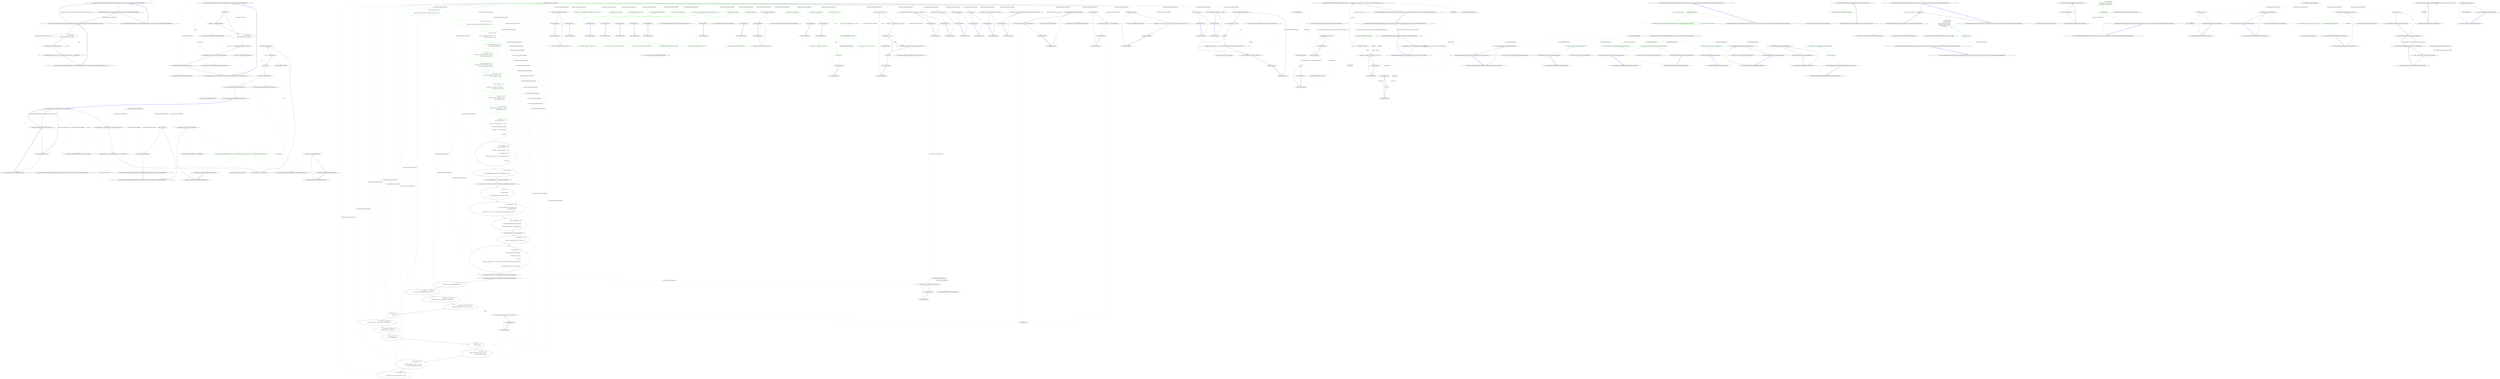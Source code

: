 digraph  {
n0 [cluster="Nancy.Testing.BrowserContextExtensions.MultiPartFormData(Nancy.Testing.BrowserContext, Nancy.Testing.BrowserContextMultipartFormData)", label="Entry Nancy.Testing.BrowserContextExtensions.MultiPartFormData(Nancy.Testing.BrowserContext, Nancy.Testing.BrowserContextMultipartFormData)", span="15-15"];
n1 [cluster="Nancy.Testing.BrowserContextExtensions.MultiPartFormData(Nancy.Testing.BrowserContext, Nancy.Testing.BrowserContextMultipartFormData)", label="MultiPartFormData(browserContext, multipartFormData, BrowserContextMultipartFormData.DefaultBoundaryName)", span="17-17"];
n2 [cluster="Nancy.Testing.BrowserContextExtensions.MultiPartFormData(Nancy.Testing.BrowserContext, Nancy.Testing.BrowserContextMultipartFormData)", label="Exit Nancy.Testing.BrowserContextExtensions.MultiPartFormData(Nancy.Testing.BrowserContext, Nancy.Testing.BrowserContextMultipartFormData)", span="15-15"];
n3 [cluster="Nancy.Testing.BrowserContextExtensions.MultiPartFormData(Nancy.Testing.BrowserContext, Nancy.Testing.BrowserContextMultipartFormData, string)", label="Entry Nancy.Testing.BrowserContextExtensions.MultiPartFormData(Nancy.Testing.BrowserContext, Nancy.Testing.BrowserContextMultipartFormData, string)", span="26-26"];
n4 [cluster="Nancy.Testing.BrowserContextExtensions.MultiPartFormData(Nancy.Testing.BrowserContext, Nancy.Testing.BrowserContextMultipartFormData, string)", label="var contextValues =\r\n                (IBrowserContextValues)browserContext", span="28-29"];
n5 [cluster="Nancy.Testing.BrowserContextExtensions.MultiPartFormData(Nancy.Testing.BrowserContext, Nancy.Testing.BrowserContextMultipartFormData, string)", label="contextValues.Body = multipartFormData.Body", span="31-31"];
n6 [cluster="Nancy.Testing.BrowserContextExtensions.MultiPartFormData(Nancy.Testing.BrowserContext, Nancy.Testing.BrowserContextMultipartFormData, string)", label="contextValues.Headers[''Content-Type''] = new[] { ''multipart/form-data; boundary='' + boundaryName }", span="32-32"];
n7 [cluster="Nancy.Testing.BrowserContextExtensions.MultiPartFormData(Nancy.Testing.BrowserContext, Nancy.Testing.BrowserContextMultipartFormData, string)", label="Exit Nancy.Testing.BrowserContextExtensions.MultiPartFormData(Nancy.Testing.BrowserContext, Nancy.Testing.BrowserContextMultipartFormData, string)", span="26-26"];
n8 [cluster="Nancy.Testing.BrowserContextExtensions.JsonBody<TModel>(Nancy.Testing.BrowserContext, TModel, Nancy.ISerializer)", label="Entry Nancy.Testing.BrowserContextExtensions.JsonBody<TModel>(Nancy.Testing.BrowserContext, TModel, Nancy.ISerializer)", span="41-41"];
n9 [cluster="Nancy.Testing.BrowserContextExtensions.JsonBody<TModel>(Nancy.Testing.BrowserContext, TModel, Nancy.ISerializer)", label="serializer == null", span="43-43"];
n11 [cluster="Nancy.Testing.BrowserContextExtensions.JsonBody<TModel>(Nancy.Testing.BrowserContext, TModel, Nancy.ISerializer)", label="var contextValues =\r\n                (IBrowserContextValues)browserContext", span="48-49"];
n13 [cluster="Nancy.Testing.BrowserContextExtensions.JsonBody<TModel>(Nancy.Testing.BrowserContext, TModel, Nancy.ISerializer)", label="serializer.Serialize(''application/json'', model, contextValues.Body)", span="53-53"];
n14 [cluster="Nancy.Testing.BrowserContextExtensions.JsonBody<TModel>(Nancy.Testing.BrowserContext, TModel, Nancy.ISerializer)", label="browserContext.Header(''Content-Type'', ''application/json'')", span="54-54"];
n10 [cluster="Nancy.Testing.BrowserContextExtensions.JsonBody<TModel>(Nancy.Testing.BrowserContext, TModel, Nancy.ISerializer)", label="serializer = new DefaultJsonSerializer()", span="45-45"];
n16 [cluster="Nancy.Responses.DefaultJsonSerializer.DefaultJsonSerializer()", label="Entry Nancy.Responses.DefaultJsonSerializer.DefaultJsonSerializer()", span="8-8"];
n12 [cluster="Nancy.Testing.BrowserContextExtensions.JsonBody<TModel>(Nancy.Testing.BrowserContext, TModel, Nancy.ISerializer)", label="contextValues.Body = new MemoryStream()", span="51-51"];
n17 [cluster="System.IO.MemoryStream.MemoryStream()", label="Entry System.IO.MemoryStream.MemoryStream()", span="0-0"];
n18 [cluster="Nancy.ISerializer.Serialize<TModel>(string, TModel, System.IO.Stream)", label="Entry Nancy.ISerializer.Serialize<TModel>(string, TModel, System.IO.Stream)", span="20-20"];
n15 [cluster="Nancy.Testing.BrowserContextExtensions.JsonBody<TModel>(Nancy.Testing.BrowserContext, TModel, Nancy.ISerializer)", label="Exit Nancy.Testing.BrowserContextExtensions.JsonBody<TModel>(Nancy.Testing.BrowserContext, TModel, Nancy.ISerializer)", span="41-41"];
n19 [cluster="Nancy.Testing.BrowserContext.Header(string, string)", label="Entry Nancy.Testing.BrowserContext.Header(string, string)", span="100-100"];
d13 [cluster="Nancy.Demo.Hosting.Aspnet.MainModule.MainModule(Nancy.Routing.IRouteCacheProvider)", color=green, community=0, label="15: Get[''/razor-cs-strong''] = x =>\r\n            {\r\n                return View[''razor-strong.cshtml'', new RatPack { FirstName = ''Frank'' }];\r\n            }", span="64-67"];
d179 [label="Nancy.Demo.Hosting.Aspnet.MainModule", span=""];
d12 [cluster="Nancy.Demo.Hosting.Aspnet.MainModule.MainModule(Nancy.Routing.IRouteCacheProvider)", label="Get[''/razor-dynamic''] = x =>\r\n            {\r\n                return View[''razor.cshtml'', new { FirstName = ''Frank'' }];\r\n            }", span="59-62"];
d14 [cluster="Nancy.Demo.Hosting.Aspnet.MainModule.MainModule(Nancy.Routing.IRouteCacheProvider)", color=green, community=0, label="18: Get[''/razor-vb-strong''] = x =>\r\n            {\r\n                return View[''razor-strong.vbhtml'', new RatPack { FirstName = ''Frank'' }];\r\n            }", span="69-72"];
d15 [cluster="Nancy.Demo.Hosting.Aspnet.MainModule.MainModule(Nancy.Routing.IRouteCacheProvider)", color=green, community=0, label="1: Get[''/ssve''] = x =>\r\n            {\r\n                var model = new RatPack { FirstName = ''You'' };\r\n                return View[''ssve.sshtml'', model];\r\n            }", span="74-78"];
d16 [cluster="Nancy.Demo.Hosting.Aspnet.MainModule.MainModule(Nancy.Routing.IRouteCacheProvider)", color=green, community=0, label="1: Get[''/viewmodelconvention''] = x => {\r\n                return View[new SomeViewModel()];\r\n            }", span="80-82"];
d17 [cluster="Nancy.Demo.Hosting.Aspnet.MainModule.MainModule(Nancy.Routing.IRouteCacheProvider)", color=green, community=0, label="18: Get[''/ndjango''] = x => {\r\n                var model = new RatPack { FirstName = ''Michael'' };\r\n                return View[''ndjango.django'', model];\r\n            }", span="84-87"];
d18 [cluster="Nancy.Demo.Hosting.Aspnet.MainModule.MainModule(Nancy.Routing.IRouteCacheProvider)", color=green, community=0, label="10: Get[''/ndjango-extends''] = x => {\r\n                var model = new RatPack { FirstName = ''Michael'' };\r\n                return View[''with-master.django'', model];\r\n            }", span="89-92"];
d19 [cluster="Nancy.Demo.Hosting.Aspnet.MainModule.MainModule(Nancy.Routing.IRouteCacheProvider)", color=green, community=0, label="27: Get[''/spark''] = x => {\r\n                var model = new RatPack { FirstName = ''Bright'' };\r\n                return View[''spark.spark'', model];\r\n            }", span="94-97"];
d20 [cluster="Nancy.Demo.Hosting.Aspnet.MainModule.MainModule(Nancy.Routing.IRouteCacheProvider)", color=green, community=0, label="18: Get[''/spark-anon''] = x =>\r\n            {\r\n                var model = new { FirstName = ''Anonymous'' };\r\n                return View[''anon.spark'', model];\r\n            }", span="99-103"];
d21 [cluster="Nancy.Demo.Hosting.Aspnet.MainModule.MainModule(Nancy.Routing.IRouteCacheProvider)", color=green, community=0, label="12: Get[''/json''] = x => {\r\n                var model = new RatPack { FirstName = ''Andy'' };\r\n                return Response.AsJson(model);\r\n            }", span="105-108"];
d22 [cluster="Nancy.Demo.Hosting.Aspnet.MainModule.MainModule(Nancy.Routing.IRouteCacheProvider)", color=green, community=0, label="12: Get[''/xml''] = x => {\r\n                var model = new RatPack { FirstName = ''Andy'' };\r\n                return Response.AsXml(model);\r\n            }", span="110-113"];
d23 [cluster="Nancy.Demo.Hosting.Aspnet.MainModule.MainModule(Nancy.Routing.IRouteCacheProvider)", color=green, community=0, label="12: Get[''/session''] = x => {\r\n                var value = Session[''moo''] ?? '''';\r\n\r\n                var output = ''Current session value is: '' + value;\r\n\r\n                if (String.IsNullOrEmpty(value.ToString()))\r\n                {\r\n                    Session[''moo''] = ''I've created a session!'';\r\n                }\r\n\r\n                return output;\r\n            }", span="115-126"];
d24 [cluster="Nancy.Demo.Hosting.Aspnet.MainModule.MainModule(Nancy.Routing.IRouteCacheProvider)", label="Get[''/sessionObject''] = x => {\r\n                var value = Session[''baa''] ?? ''null'';\r\n\r\n                var output = ''Current session value is: '' + value;\r\n\r\n                if (value.ToString() == ''null'')\r\n                {\r\n                    Session[''baa''] = new Payload(27, true, ''some random string value'');\r\n                }\r\n\r\n                return output;\r\n            }", span="128-139"];
d83 [cluster="lambda expression", color=green, community=0, label="9: return View[''razor-strong.cshtml'', new RatPack { FirstName = ''Frank'' }];", span="66-66"];
d82 [cluster="lambda expression", label="Entry lambda expression", span="64-67"];
d84 [cluster="lambda expression", label="Exit lambda expression", span="64-67"];
d74 [cluster="Nancy.Demo.Hosting.Aspnet.Models.RatPack.RatPack()", label="Entry Nancy.Demo.Hosting.Aspnet.Models.RatPack.RatPack()", span="2-2"];
d86 [cluster="lambda expression", color=green, community=0, label="25: return View[''razor-strong.vbhtml'', new RatPack { FirstName = ''Frank'' }];", span="71-71"];
d85 [cluster="lambda expression", label="Entry lambda expression", span="69-72"];
d87 [cluster="lambda expression", label="Exit lambda expression", span="69-72"];
d89 [cluster="lambda expression", color=green, community=0, label="25: var model = new RatPack { FirstName = ''You'' }", span="76-76"];
d88 [cluster="lambda expression", label="Entry lambda expression", span="74-78"];
d90 [cluster="lambda expression", color=green, community=0, label="25: return View[''ssve.sshtml'', model];", span="77-77"];
d91 [cluster="lambda expression", label="Exit lambda expression", span="74-78"];
d93 [cluster="lambda expression", color=green, community=0, label="0: return View[new SomeViewModel()];", span="81-81"];
d92 [cluster="lambda expression", label="Entry lambda expression", span="80-82"];
d94 [cluster="lambda expression", label="Exit lambda expression", span="80-82"];
d95 [cluster="Nancy.Demo.Hosting.Aspnet.Models.SomeViewModel.SomeViewModel()", label="Entry Nancy.Demo.Hosting.Aspnet.Models.SomeViewModel.SomeViewModel()", span="2-2"];
d97 [cluster="lambda expression", color=green, community=0, label="12: var model = new RatPack { FirstName = ''Michael'' }", span="85-85"];
d96 [cluster="lambda expression", label="Entry lambda expression", span="84-87"];
d98 [cluster="lambda expression", color=green, community=0, label="29: return View[''ndjango.django'', model];", span="86-86"];
d99 [cluster="lambda expression", label="Exit lambda expression", span="84-87"];
d101 [cluster="lambda expression", color=green, community=0, label="27: var model = new RatPack { FirstName = ''Michael'' }", span="90-90"];
d100 [cluster="lambda expression", label="Entry lambda expression", span="89-92"];
d102 [cluster="lambda expression", color=green, community=0, label="0: return View[''with-master.django'', model];", span="91-91"];
d103 [cluster="lambda expression", label="Exit lambda expression", span="89-92"];
d105 [cluster="lambda expression", color=green, community=0, label="25: var model = new RatPack { FirstName = ''Bright'' }", span="95-95"];
d104 [cluster="lambda expression", label="Entry lambda expression", span="94-97"];
d106 [cluster="lambda expression", color=green, community=0, label="12: return View[''spark.spark'', model];", span="96-96"];
d107 [cluster="lambda expression", label="Exit lambda expression", span="94-97"];
d109 [cluster="lambda expression", color=green, community=0, label="15: var model = new { FirstName = ''Anonymous'' }", span="101-101"];
d108 [cluster="lambda expression", label="Entry lambda expression", span="99-103"];
d110 [cluster="lambda expression", color=green, community=0, label="15: return View[''anon.spark'', model];", span="102-102"];
d111 [cluster="lambda expression", label="Exit lambda expression", span="99-103"];
d113 [cluster="lambda expression", color=green, community=0, label="2: var model = new RatPack { FirstName = ''Andy'' }", span="106-106"];
d112 [cluster="lambda expression", label="Entry lambda expression", span="105-108"];
d114 [cluster="lambda expression", color=green, community=0, label="3: return Response.AsJson(model);", span="107-107"];
d115 [cluster="lambda expression", label="Exit lambda expression", span="105-108"];
d116 [cluster="Nancy.IResponseFormatter.AsJson<TModel>(TModel, Nancy.HttpStatusCode)", label="Entry Nancy.IResponseFormatter.AsJson<TModel>(TModel, Nancy.HttpStatusCode)", span="42-42"];
d118 [cluster="lambda expression", color=green, community=0, label="2: var model = new RatPack { FirstName = ''Andy'' }", span="111-111"];
d117 [cluster="lambda expression", label="Entry lambda expression", span="110-113"];
d119 [cluster="lambda expression", color=green, community=0, label="3: return Response.AsXml(model);", span="112-112"];
d120 [cluster="lambda expression", label="Exit lambda expression", span="110-113"];
d121 [cluster="Nancy.IResponseFormatter.AsXml<TModel>(TModel)", label="Entry Nancy.IResponseFormatter.AsXml<TModel>(TModel)", span="57-57"];
d123 [cluster="lambda expression", color=green, community=0, label="30: var value = Session[''moo''] ?? ''''", span="116-116"];
d122 [cluster="lambda expression", label="Entry lambda expression", span="115-126"];
d124 [cluster="lambda expression", color=green, community=0, label="30: var output = ''Current session value is: '' + value", span="118-118"];
d125 [cluster="lambda expression", color=green, community=0, label="29: String.IsNullOrEmpty(value.ToString())", span="120-120"];
d127 [cluster="lambda expression", color=green, community=0, label="14: return output;", span="125-125"];
d126 [cluster="lambda expression", color=green, community=0, label="29: Session[''moo''] = ''I've created a session!''", span="122-122"];
d129 [cluster="object.ToString()", label="Entry object.ToString()", span="0-0"];
d130 [cluster="string.IsNullOrEmpty(string)", label="Entry string.IsNullOrEmpty(string)", span="0-0"];
d128 [cluster="lambda expression", label="Exit lambda expression", span="115-126"];
d1 [cluster="Nancy.Demo.Hosting.Aspnet.MainModule.MainModule(Nancy.Routing.IRouteCacheProvider)", label="Get[''/''] = x => {\r\n                return View[''routes'', routeCacheProvider.GetCache()];\r\n            }", span="12-14"];
d36 [cluster="lambda expression", label="return View[''routes'', routeCacheProvider.GetCache()];", span="13-13"];
d2 [cluster="Nancy.Demo.Hosting.Aspnet.MainModule.MainModule(Nancy.Routing.IRouteCacheProvider)", label="Get[''/filtered'', r => true] = x => {\r\n                return ''This is a route with a filter that always returns true.'';\r\n            }", span="16-18"];
d3 [cluster="Nancy.Demo.Hosting.Aspnet.MainModule.MainModule(Nancy.Routing.IRouteCacheProvider)", label="Get[''/filtered'', r => false] = x => {\r\n                return ''This is also a route, but filtered out so should never be hit.'';\r\n            }", span="20-22"];
d4 [cluster="Nancy.Demo.Hosting.Aspnet.MainModule.MainModule(Nancy.Routing.IRouteCacheProvider)", label="Get[@''/(?<foo>\d{2,4})/{bar}''] = x => {\r\n                return string.Format(''foo: {0}<br/>bar: {1}'', x.foo, x.bar);\r\n            }", span="24-26"];
d5 [cluster="Nancy.Demo.Hosting.Aspnet.MainModule.MainModule(Nancy.Routing.IRouteCacheProvider)", label="Get[''/test''] = x => {\r\n                return ''Test'';\r\n            }", span="28-30"];
d6 [cluster="Nancy.Demo.Hosting.Aspnet.MainModule.MainModule(Nancy.Routing.IRouteCacheProvider)", label="Get[''/nustache''] = parameters => {\r\n                return View[''nustache'', new { name = ''Nancy'', value = 1000000 }];\r\n            }", span="32-34"];
d59 [cluster="lambda expression", label="return View[''nustache'', new { name = ''Nancy'', value = 1000000 }];", span="33-33"];
d7 [cluster="Nancy.Demo.Hosting.Aspnet.MainModule.MainModule(Nancy.Routing.IRouteCacheProvider)", label="Get[''/dotliquid''] = parameters => {\r\n                return View[''dot'', new { name = ''dot'' }];\r\n            }", span="36-38"];
d62 [cluster="lambda expression", label="return View[''dot'', new { name = ''dot'' }];", span="37-37"];
d8 [cluster="Nancy.Demo.Hosting.Aspnet.MainModule.MainModule(Nancy.Routing.IRouteCacheProvider)", label="Get[''/javascript''] = x => {\r\n                return View[''javascript.html''];\r\n            }", span="40-42"];
d65 [cluster="lambda expression", label="return View[''javascript.html''];", span="41-41"];
d9 [cluster="Nancy.Demo.Hosting.Aspnet.MainModule.MainModule(Nancy.Routing.IRouteCacheProvider)", label="Get[''/static''] = x => {\r\n                return View[''static''];\r\n            }", span="44-46"];
d68 [cluster="lambda expression", label="return View[''static''];", span="45-45"];
d10 [cluster="Nancy.Demo.Hosting.Aspnet.MainModule.MainModule(Nancy.Routing.IRouteCacheProvider)", label="Get[''/razor''] = x => {\r\n                var model = new RatPack { FirstName = ''Frank'' };\r\n                return View[''razor.cshtml'', model];\r\n            }", span="48-51"];
d72 [cluster="lambda expression", label="return View[''razor.cshtml'', model];", span="50-50"];
d11 [cluster="Nancy.Demo.Hosting.Aspnet.MainModule.MainModule(Nancy.Routing.IRouteCacheProvider)", label="Get[''/razor-simple''] = x =>\r\n            {\r\n                var model = new RatPack { FirstName = ''Frank'' };\r\n                return View[''razor-simple.cshtml'', model];\r\n            }", span="53-57"];
d77 [cluster="lambda expression", label="return View[''razor-simple.cshtml'', model];", span="56-56"];
d80 [cluster="lambda expression", label="return View[''razor.cshtml'', new { FirstName = ''Frank'' }];", span="61-61"];
d132 [cluster="lambda expression", label="var value = Session[''baa''] ?? ''null''", span="129-129"];
d135 [cluster="lambda expression", label="Session[''baa''] = new Payload(27, true, ''some random string value'')", span="135-135"];
d25 [cluster="Nancy.Demo.Hosting.Aspnet.MainModule.MainModule(Nancy.Routing.IRouteCacheProvider)", label="Get[''/error''] = x =>\r\n                {\r\n                    throw new NotSupportedException(''This is an exception thrown in a route.'');\r\n                }", span="141-144"];
d26 [cluster="Nancy.Demo.Hosting.Aspnet.MainModule.MainModule(Nancy.Routing.IRouteCacheProvider)", label="Get[''/customErrorHandler''] = _ => HttpStatusCode.ImATeapot", span="146-146"];
d27 [cluster="Nancy.Demo.Hosting.Aspnet.MainModule.MainModule(Nancy.Routing.IRouteCacheProvider)", label="Get[''/csrf''] = x => this.View[''csrf'', new { Blurb = ''CSRF without an expiry using the 'session' token'' }]", span="148-148"];
d147 [cluster="lambda expression", label="this.View[''csrf'', new { Blurb = ''CSRF without an expiry using the 'session' token'' }]", span="148-148"];
d28 [cluster="Nancy.Demo.Hosting.Aspnet.MainModule.MainModule(Nancy.Routing.IRouteCacheProvider)", label="Post[''/csrf''] = x =>\r\n            {\r\n                this.ValidateCsrfToken();\r\n\r\n                return string.Format(''Hello {0}!'', Request.Form.Name);\r\n            }", span="150-155"];
d150 [cluster="lambda expression", label="this.ValidateCsrfToken()", span="152-152"];
d151 [cluster="lambda expression", label="return string.Format(''Hello {0}!'', Request.Form.Name);", span="154-154"];
d29 [cluster="Nancy.Demo.Hosting.Aspnet.MainModule.MainModule(Nancy.Routing.IRouteCacheProvider)", label="Get[''/csrfWithExpiry''] = x =>\r\n                {\r\n                    // Create a new one because we have an expiry to check\r\n                    this.CreateNewCsrfToken();\r\n\r\n                    return this.View[''csrf'', new { Blurb = ''You have 20 seconds to submit the page.. TICK TOCK :-)'' }];\r\n                }", span="157-163"];
d155 [cluster="lambda expression", label="this.CreateNewCsrfToken()", span="160-160"];
d156 [cluster="lambda expression", label="return this.View[''csrf'', new { Blurb = ''You have 20 seconds to submit the page.. TICK TOCK :-)'' }];", span="162-162"];
d30 [cluster="Nancy.Demo.Hosting.Aspnet.MainModule.MainModule(Nancy.Routing.IRouteCacheProvider)", label="Post[''/csrfWithExpiry''] = x =>\r\n                {\r\n                    this.ValidateCsrfToken(TimeSpan.FromSeconds(20));\r\n\r\n                    return string.Format(''Hello {0}!'', Request.Form.Name);\r\n                }", span="165-170"];
d160 [cluster="lambda expression", label="this.ValidateCsrfToken(TimeSpan.FromSeconds(20))", span="167-167"];
d161 [cluster="lambda expression", label="return string.Format(''Hello {0}!'', Request.Form.Name);", span="169-169"];
d31 [cluster="Nancy.Demo.Hosting.Aspnet.MainModule.MainModule(Nancy.Routing.IRouteCacheProvider)", label="Get[''/viewNotFound''] = _ => View[''I-do-not-exist'']", span="172-172"];
d165 [cluster="lambda expression", label="View[''I-do-not-exist'']", span="172-172"];
d32 [cluster="Nancy.Demo.Hosting.Aspnet.MainModule.MainModule(Nancy.Routing.IRouteCacheProvider)", label="Get[''/fileupload''] = x =>\r\n            {\r\n                return View[''FileUpload'', new { Posted = ''Nothing'' }];\r\n            }", span="174-177"];
d168 [cluster="lambda expression", label="return View[''FileUpload'', new { Posted = ''Nothing'' }];", span="176-176"];
d33 [cluster="Nancy.Demo.Hosting.Aspnet.MainModule.MainModule(Nancy.Routing.IRouteCacheProvider)", label="Post[''/fileupload''] = x =>\r\n            {\r\n                var file = this.Request.Files.FirstOrDefault();\r\n\r\n                string fileDetails = ''Nothing'';\r\n\r\n                if (file != null)\r\n                {\r\n                    fileDetails = string.Format(''{3} - {0} ({1}) {2}bytes'', file.Name, file.ContentType, file.Value.Length, file.Key);\r\n                }\r\n\r\n                return View[''FileUpload'', new { Posted = fileDetails }];\r\n            }", span="179-191"];
d171 [cluster="lambda expression", label="var file = this.Request.Files.FirstOrDefault()", span="181-181"];
d175 [cluster="lambda expression", label="return View[''FileUpload'', new { Posted = fileDetails }];", span="190-190"];
d71 [cluster="lambda expression", label="var model = new RatPack { FirstName = ''Frank'' }", span="49-49"];
d76 [cluster="lambda expression", label="var model = new RatPack { FirstName = ''Frank'' }", span="55-55"];
d134 [cluster="lambda expression", label="value.ToString() == ''null''", span="133-133"];
d0 [cluster="Nancy.Demo.Hosting.Aspnet.MainModule.MainModule(Nancy.Routing.IRouteCacheProvider)", label="Entry Nancy.Demo.Hosting.Aspnet.MainModule.MainModule(Nancy.Routing.IRouteCacheProvider)", span="10-10"];
d180 [label="Nancy.Routing.IRouteCacheProvider", span=""];
d35 [cluster="lambda expression", label="Entry lambda expression", span="12-14"];
d37 [cluster="lambda expression", label="Exit lambda expression", span="12-14"];
d38 [cluster="Nancy.Routing.IRouteCacheProvider.GetCache()", label="Entry Nancy.Routing.IRouteCacheProvider.GetCache()", span="15-15"];
d52 [cluster="lambda expression", label="return string.Format(''foo: {0}<br/>bar: {1}'', x.foo, x.bar);", span="25-25"];
d58 [cluster="lambda expression", label="Entry lambda expression", span="32-34"];
d60 [cluster="lambda expression", label="Exit lambda expression", span="32-34"];
d61 [cluster="lambda expression", label="Entry lambda expression", span="36-38"];
d63 [cluster="lambda expression", label="Exit lambda expression", span="36-38"];
d64 [cluster="lambda expression", label="Entry lambda expression", span="40-42"];
d66 [cluster="lambda expression", label="Exit lambda expression", span="40-42"];
d67 [cluster="lambda expression", label="Entry lambda expression", span="44-46"];
d69 [cluster="lambda expression", label="Exit lambda expression", span="44-46"];
d73 [cluster="lambda expression", label="Exit lambda expression", span="48-51"];
d78 [cluster="lambda expression", label="Exit lambda expression", span="53-57"];
d79 [cluster="lambda expression", label="Entry lambda expression", span="59-62"];
d81 [cluster="lambda expression", label="Exit lambda expression", span="59-62"];
d131 [cluster="lambda expression", label="Entry lambda expression", span="128-139"];
d133 [cluster="lambda expression", label="var output = ''Current session value is: '' + value", span="131-131"];
d136 [cluster="lambda expression", label="return output;", span="138-138"];
d138 [cluster="Nancy.Demo.Hosting.Aspnet.Models.Payload.Payload(int, bool, string)", label="Entry Nancy.Demo.Hosting.Aspnet.Models.Payload.Payload(int, bool, string)", span="16-16"];
d146 [cluster="lambda expression", label="Entry lambda expression", span="148-148"];
d148 [cluster="lambda expression", label="Exit lambda expression", span="148-148"];
d149 [cluster="lambda expression", label="Entry lambda expression", span="150-155"];
d153 [cluster="Nancy.NancyModule.ValidateCsrfToken(System.TimeSpan?)", label="Entry Nancy.NancyModule.ValidateCsrfToken(System.TimeSpan?)", span="103-103"];
d152 [cluster="lambda expression", label="Exit lambda expression", span="150-155"];
d54 [cluster="Unk.Format", label="Entry Unk.Format", span=""];
d154 [cluster="lambda expression", label="Entry lambda expression", span="157-163"];
d158 [cluster="Nancy.NancyModule.CreateNewCsrfToken()", label="Entry Nancy.NancyModule.CreateNewCsrfToken()", span="82-82"];
d157 [cluster="lambda expression", label="Exit lambda expression", span="157-163"];
d159 [cluster="lambda expression", label="Entry lambda expression", span="165-170"];
d163 [cluster="System.TimeSpan.FromSeconds(double)", label="Entry System.TimeSpan.FromSeconds(double)", span="0-0"];
d162 [cluster="lambda expression", label="Exit lambda expression", span="165-170"];
d164 [cluster="lambda expression", label="Entry lambda expression", span="172-172"];
d166 [cluster="lambda expression", label="Exit lambda expression", span="172-172"];
d167 [cluster="lambda expression", label="Entry lambda expression", span="174-177"];
d169 [cluster="lambda expression", label="Exit lambda expression", span="174-177"];
d34 [cluster="Nancy.Demo.Hosting.Aspnet.MainModule.MainModule(Nancy.Routing.IRouteCacheProvider)", label="Exit Nancy.Demo.Hosting.Aspnet.MainModule.MainModule(Nancy.Routing.IRouteCacheProvider)", span="10-10"];
d170 [cluster="lambda expression", label="Entry lambda expression", span="179-191"];
d172 [cluster="lambda expression", label="string fileDetails = ''Nothing''", span="183-183"];
d177 [cluster="System.Collections.Generic.IEnumerable<TSource>.FirstOrDefault<TSource>()", label="Entry System.Collections.Generic.IEnumerable<TSource>.FirstOrDefault<TSource>()", span="0-0"];
d173 [cluster="lambda expression", label="file != null", span="185-185"];
d174 [cluster="lambda expression", label="fileDetails = string.Format(''{3} - {0} ({1}) {2}bytes'', file.Name, file.ContentType, file.Value.Length, file.Key)", span="187-187"];
d176 [cluster="lambda expression", label="Exit lambda expression", span="179-191"];
d70 [cluster="lambda expression", label="Entry lambda expression", span="48-51"];
d75 [cluster="lambda expression", label="Entry lambda expression", span="53-57"];
d51 [cluster="lambda expression", label="Entry lambda expression", span="24-26"];
d53 [cluster="lambda expression", label="Exit lambda expression", span="24-26"];
d137 [cluster="lambda expression", label="Exit lambda expression", span="128-139"];
d178 [cluster="string.Format(string, params object[])", label="Entry string.Format(string, params object[])", span="0-0"];
m0_68 [cluster="Unk.AutoRegister", file="BrowserFixture.cs", label="Entry Unk.AutoRegister", span=""];
m0_44 [cluster="Nancy.DefaultNancyBootstrapper.GetDiagnostics()", file="BrowserFixture.cs", label="Entry Nancy.DefaultNancyBootstrapper.GetDiagnostics()", span="138-138"];
m0_45 [cluster="Nancy.DefaultNancyBootstrapper.GetDiagnostics()", color=green, community=0, file="BrowserFixture.cs", label="9: return this.ApplicationContainer.Resolve<IDiagnostics>();", span="140-140"];
m0_46 [cluster="Nancy.DefaultNancyBootstrapper.GetDiagnostics()", file="BrowserFixture.cs", label="Exit Nancy.DefaultNancyBootstrapper.GetDiagnostics()", span="138-138"];
m0_25 [cluster="Nancy.DefaultNancyBootstrapper.RegisterCollectionTypes(Nancy.TinyIoc.TinyIoCContainer, System.Collections.Generic.IEnumerable<Nancy.Bootstrapper.CollectionTypeRegistration>)", file="BrowserFixture.cs", label="Entry Nancy.DefaultNancyBootstrapper.RegisterCollectionTypes(Nancy.TinyIoc.TinyIoCContainer, System.Collections.Generic.IEnumerable<Nancy.Bootstrapper.CollectionTypeRegistration>)", span="85-85"];
m0_26 [cluster="Nancy.DefaultNancyBootstrapper.RegisterCollectionTypes(Nancy.TinyIoc.TinyIoCContainer, System.Collections.Generic.IEnumerable<Nancy.Bootstrapper.CollectionTypeRegistration>)", color=green, community=0, file="BrowserFixture.cs", label="7: collectionTypeRegistrationsn", span="87-87"];
m0_27 [cluster="Nancy.DefaultNancyBootstrapper.RegisterCollectionTypes(Nancy.TinyIoc.TinyIoCContainer, System.Collections.Generic.IEnumerable<Nancy.Bootstrapper.CollectionTypeRegistration>)", color=green, community=0, file="BrowserFixture.cs", label="7: container.RegisterMultiple(collectionTypeRegistration.RegistrationType, collectionTypeRegistration.ImplementationTypes)", span="89-89"];
m0_28 [cluster="Nancy.DefaultNancyBootstrapper.RegisterCollectionTypes(Nancy.TinyIoc.TinyIoCContainer, System.Collections.Generic.IEnumerable<Nancy.Bootstrapper.CollectionTypeRegistration>)", file="BrowserFixture.cs", label="Exit Nancy.DefaultNancyBootstrapper.RegisterCollectionTypes(Nancy.TinyIoc.TinyIoCContainer, System.Collections.Generic.IEnumerable<Nancy.Bootstrapper.CollectionTypeRegistration>)", span="85-85"];
m0_58 [cluster="Nancy.DefaultNancyBootstrapper.GetModuleByKey(Nancy.TinyIoc.TinyIoCContainer, string)", file="BrowserFixture.cs", label="Entry Nancy.DefaultNancyBootstrapper.GetModuleByKey(Nancy.TinyIoc.TinyIoCContainer, string)", span="178-178"];
m0_59 [cluster="Nancy.DefaultNancyBootstrapper.GetModuleByKey(Nancy.TinyIoc.TinyIoCContainer, string)", color=green, community=0, file="BrowserFixture.cs", label="25: return container.Resolve<INancyModule>(moduleKey);", span="180-180"];
m0_60 [cluster="Nancy.DefaultNancyBootstrapper.GetModuleByKey(Nancy.TinyIoc.TinyIoCContainer, string)", file="BrowserFixture.cs", label="Exit Nancy.DefaultNancyBootstrapper.GetModuleByKey(Nancy.TinyIoc.TinyIoCContainer, string)", span="178-178"];
m0_72 [cluster="Unk.Any", file="BrowserFixture.cs", label="Entry Unk.Any", span=""];
m0_61 [cluster="Nancy.TinyIoc.TinyIoCContainer.Resolve<ResolveType>(string)", file="BrowserFixture.cs", label="Entry Nancy.TinyIoc.TinyIoCContainer.Resolve<ResolveType>(string)", span="1336-1336"];
m0_15 [cluster="Nancy.DefaultNancyBootstrapper.RegisterBootstrapperTypes(Nancy.TinyIoc.TinyIoCContainer)", file="BrowserFixture.cs", label="Entry Nancy.DefaultNancyBootstrapper.RegisterBootstrapperTypes(Nancy.TinyIoc.TinyIoCContainer)", span="61-61"];
m0_16 [cluster="Nancy.DefaultNancyBootstrapper.RegisterBootstrapperTypes(Nancy.TinyIoc.TinyIoCContainer)", file="BrowserFixture.cs", label="applicationContainer.Register<INancyModuleCatalog>(this)", span="63-63"];
m0_17 [cluster="Nancy.DefaultNancyBootstrapper.RegisterBootstrapperTypes(Nancy.TinyIoc.TinyIoCContainer)", file="BrowserFixture.cs", label="Exit Nancy.DefaultNancyBootstrapper.RegisterBootstrapperTypes(Nancy.TinyIoc.TinyIoCContainer)", span="61-61"];
m0_40 [cluster="Nancy.DefaultNancyBootstrapper.CreateRequestContainer()", file="BrowserFixture.cs", label="Entry Nancy.DefaultNancyBootstrapper.CreateRequestContainer()", span="129-129"];
m0_41 [cluster="Nancy.DefaultNancyBootstrapper.CreateRequestContainer()", color=green, community=0, file="BrowserFixture.cs", label="9: return this.ApplicationContainer.GetChildContainer();", span="131-131"];
m0_42 [cluster="Nancy.DefaultNancyBootstrapper.CreateRequestContainer()", file="BrowserFixture.cs", label="Exit Nancy.DefaultNancyBootstrapper.CreateRequestContainer()", span="129-129"];
m0_29 [cluster="Nancy.TinyIoc.TinyIoCContainer.RegisterMultiple(System.Type, System.Collections.Generic.IEnumerable<System.Type>)", file="BrowserFixture.cs", label="Entry Nancy.TinyIoc.TinyIoCContainer.RegisterMultiple(System.Type, System.Collections.Generic.IEnumerable<System.Type>)", span="1149-1149"];
m0_43 [cluster="Nancy.TinyIoc.TinyIoCContainer.GetChildContainer()", file="BrowserFixture.cs", label="Entry Nancy.TinyIoc.TinyIoCContainer.GetChildContainer()", span="754-754"];
m0_19 [cluster="Nancy.DefaultNancyBootstrapper.RegisterTypes(Nancy.TinyIoc.TinyIoCContainer, System.Collections.Generic.IEnumerable<Nancy.Bootstrapper.TypeRegistration>)", file="BrowserFixture.cs", label="Entry Nancy.DefaultNancyBootstrapper.RegisterTypes(Nancy.TinyIoc.TinyIoCContainer, System.Collections.Generic.IEnumerable<Nancy.Bootstrapper.TypeRegistration>)", span="71-71"];
m0_20 [cluster="Nancy.DefaultNancyBootstrapper.RegisterTypes(Nancy.TinyIoc.TinyIoCContainer, System.Collections.Generic.IEnumerable<Nancy.Bootstrapper.TypeRegistration>)", file="BrowserFixture.cs", label=typeRegistrations, span="73-73"];
m0_21 [cluster="Nancy.DefaultNancyBootstrapper.RegisterTypes(Nancy.TinyIoc.TinyIoCContainer, System.Collections.Generic.IEnumerable<Nancy.Bootstrapper.TypeRegistration>)", file="BrowserFixture.cs", label="container.Register(typeRegistration.RegistrationType, typeRegistration.ImplementationType).AsSingleton()", span="75-75"];
m0_22 [cluster="Nancy.DefaultNancyBootstrapper.RegisterTypes(Nancy.TinyIoc.TinyIoCContainer, System.Collections.Generic.IEnumerable<Nancy.Bootstrapper.TypeRegistration>)", file="BrowserFixture.cs", label="Exit Nancy.DefaultNancyBootstrapper.RegisterTypes(Nancy.TinyIoc.TinyIoCContainer, System.Collections.Generic.IEnumerable<Nancy.Bootstrapper.TypeRegistration>)", span="71-71"];
m0_3 [cluster="Nancy.DefaultNancyBootstrapper.AutoRegister(Nancy.TinyIoc.TinyIoCContainer, System.Collections.Generic.IEnumerable<System.Func<System.Reflection.Assembly, bool>>)", file="BrowserFixture.cs", label="Entry Nancy.DefaultNancyBootstrapper.AutoRegister(Nancy.TinyIoc.TinyIoCContainer, System.Collections.Generic.IEnumerable<System.Func<System.Reflection.Assembly, bool>>)", span="187-187"];
m0_62 [cluster="Nancy.DefaultNancyBootstrapper.AutoRegister(Nancy.TinyIoc.TinyIoCContainer, System.Collections.Generic.IEnumerable<System.Func<System.Reflection.Assembly, bool>>)", color=green, community=0, file="BrowserFixture.cs", label="13: var assembly = typeof(NancyEngine).Assembly", span="189-189"];
m0_64 [cluster="Nancy.DefaultNancyBootstrapper.AutoRegister(Nancy.TinyIoc.TinyIoCContainer, System.Collections.Generic.IEnumerable<System.Func<System.Reflection.Assembly, bool>>)", file="BrowserFixture.cs", label="container.AutoRegister(AppDomain.CurrentDomain.GetAssemblies().Where(a => !ignoredAssemblies.Any(ia => ia(a))), t => t.Assembly != assembly || whitelist.Any(wt => wt == t))", span="193-193"];
m0_63 [cluster="Nancy.DefaultNancyBootstrapper.AutoRegister(Nancy.TinyIoc.TinyIoCContainer, System.Collections.Generic.IEnumerable<System.Func<System.Reflection.Assembly, bool>>)", file="BrowserFixture.cs", label="var whitelist = new Type[] { }", span="191-191"];
m0_65 [cluster="Nancy.DefaultNancyBootstrapper.AutoRegister(Nancy.TinyIoc.TinyIoCContainer, System.Collections.Generic.IEnumerable<System.Func<System.Reflection.Assembly, bool>>)", file="BrowserFixture.cs", label="Exit Nancy.DefaultNancyBootstrapper.AutoRegister(Nancy.TinyIoc.TinyIoCContainer, System.Collections.Generic.IEnumerable<System.Func<System.Reflection.Assembly, bool>>)", span="187-187"];
m0_11 [cluster="Nancy.DefaultNancyBootstrapper.GetApplicationContainer()", file="BrowserFixture.cs", label="Entry Nancy.DefaultNancyBootstrapper.GetApplicationContainer()", span="50-50"];
m0_12 [cluster="Nancy.DefaultNancyBootstrapper.GetApplicationContainer()", file="BrowserFixture.cs", label="return new TinyIoCContainer();", span="52-52"];
m0_13 [cluster="Nancy.DefaultNancyBootstrapper.GetApplicationContainer()", file="BrowserFixture.cs", label="Exit Nancy.DefaultNancyBootstrapper.GetApplicationContainer()", span="50-50"];
m0_76 [cluster="System.Func<T, TResult>.Invoke(T)", file="BrowserFixture.cs", label="Entry System.Func<T, TResult>.Invoke(T)", span="0-0"];
m0_8 [cluster="Nancy.DefaultNancyBootstrapper.GetModuleKeyGenerator()", file="BrowserFixture.cs", label="Entry Nancy.DefaultNancyBootstrapper.GetModuleKeyGenerator()", span="41-41"];
m0_9 [cluster="Nancy.DefaultNancyBootstrapper.GetModuleKeyGenerator()", file="BrowserFixture.cs", label="return this.ApplicationContainer.Resolve<IModuleKeyGenerator>();", span="43-43"];
m0_10 [cluster="Nancy.DefaultNancyBootstrapper.GetModuleKeyGenerator()", file="BrowserFixture.cs", label="Exit Nancy.DefaultNancyBootstrapper.GetModuleKeyGenerator()", span="41-41"];
m0_50 [cluster="Nancy.TinyIoc.TinyIoCContainer.ResolveAll<ResolveType>(bool)", file="BrowserFixture.cs", label="Entry Nancy.TinyIoc.TinyIoCContainer.ResolveAll<ResolveType>(bool)", span="2058-2058"];
m0_67 [cluster="Unk.Where", file="BrowserFixture.cs", label="Entry Unk.Where", span=""];
m0_39 [cluster="Nancy.TinyIoc.TinyIoCContainer.Register(System.Type, object)", file="BrowserFixture.cs", label="Entry Nancy.TinyIoc.TinyIoCContainer.Register(System.Type, object)", span="924-924"];
m0_0 [cluster="Nancy.DefaultNancyBootstrapper.ConfigureApplicationContainer(Nancy.TinyIoc.TinyIoCContainer)", file="BrowserFixture.cs", label="Entry Nancy.DefaultNancyBootstrapper.ConfigureApplicationContainer(Nancy.TinyIoc.TinyIoCContainer)", span="23-23"];
m0_1 [cluster="Nancy.DefaultNancyBootstrapper.ConfigureApplicationContainer(Nancy.TinyIoc.TinyIoCContainer)", file="BrowserFixture.cs", label="AutoRegister(container, this.InternalConfiguration.IgnoredAssemblies)", span="25-25"];
m0_2 [cluster="Nancy.DefaultNancyBootstrapper.ConfigureApplicationContainer(Nancy.TinyIoc.TinyIoCContainer)", file="BrowserFixture.cs", label="Exit Nancy.DefaultNancyBootstrapper.ConfigureApplicationContainer(Nancy.TinyIoc.TinyIoCContainer)", span="23-23"];
m0_7 [cluster="Nancy.TinyIoc.TinyIoCContainer.Resolve<ResolveType>()", file="BrowserFixture.cs", label="Entry Nancy.TinyIoc.TinyIoCContainer.Resolve<ResolveType>()", span="1307-1307"];
m0_80 [cluster="lambda expression", file="BrowserFixture.cs", label="Entry lambda expression", span="193-193"];
m0_70 [cluster="lambda expression", file="BrowserFixture.cs", label="!ignoredAssemblies.Any(ia => ia(a))", span="193-193"];
m0_78 [cluster="lambda expression", file="BrowserFixture.cs", label="t.Assembly != assembly || whitelist.Any(wt => wt == t)", span="193-193"];
m0_69 [cluster="lambda expression", file="BrowserFixture.cs", label="Entry lambda expression", span="193-193"];
m0_77 [cluster="lambda expression", file="BrowserFixture.cs", label="Entry lambda expression", span="193-193"];
m0_74 [cluster="lambda expression", file="BrowserFixture.cs", label="ia(a)", span="193-193"];
m0_71 [cluster="lambda expression", file="BrowserFixture.cs", label="Exit lambda expression", span="193-193"];
m0_73 [cluster="lambda expression", file="BrowserFixture.cs", label="Entry lambda expression", span="193-193"];
m0_75 [cluster="lambda expression", file="BrowserFixture.cs", label="Exit lambda expression", span="193-193"];
m0_81 [cluster="lambda expression", file="BrowserFixture.cs", label="wt == t", span="193-193"];
m0_79 [cluster="lambda expression", file="BrowserFixture.cs", label="Exit lambda expression", span="193-193"];
m0_82 [cluster="lambda expression", file="BrowserFixture.cs", label="Exit lambda expression", span="193-193"];
m0_66 [cluster="System.AppDomain.GetAssemblies()", file="BrowserFixture.cs", label="Entry System.AppDomain.GetAssemblies()", span="0-0"];
m0_18 [cluster="Nancy.TinyIoc.TinyIoCContainer.Register<RegisterType>(RegisterType)", file="BrowserFixture.cs", label="Entry Nancy.TinyIoc.TinyIoCContainer.Register<RegisterType>(RegisterType)", span="1045-1045"];
m0_51 [cluster="Nancy.DefaultNancyBootstrapper.GetApplicationRegistrationTasks()", file="BrowserFixture.cs", label="Entry Nancy.DefaultNancyBootstrapper.GetApplicationRegistrationTasks()", span="156-156"];
m0_52 [cluster="Nancy.DefaultNancyBootstrapper.GetApplicationRegistrationTasks()", color=green, community=0, file="BrowserFixture.cs", label="25: return this.ApplicationContainer.ResolveAll<IApplicationRegistrations>(false);", span="158-158"];
m0_53 [cluster="Nancy.DefaultNancyBootstrapper.GetApplicationRegistrationTasks()", file="BrowserFixture.cs", label="Exit Nancy.DefaultNancyBootstrapper.GetApplicationRegistrationTasks()", span="156-156"];
m0_47 [cluster="Nancy.DefaultNancyBootstrapper.GetApplicationStartupTasks()", file="BrowserFixture.cs", label="Entry Nancy.DefaultNancyBootstrapper.GetApplicationStartupTasks()", span="147-147"];
m0_48 [cluster="Nancy.DefaultNancyBootstrapper.GetApplicationStartupTasks()", color=green, community=0, file="BrowserFixture.cs", label="27: return this.ApplicationContainer.ResolveAll<IApplicationStartup>(false);", span="149-149"];
m0_49 [cluster="Nancy.DefaultNancyBootstrapper.GetApplicationStartupTasks()", file="BrowserFixture.cs", label="Exit Nancy.DefaultNancyBootstrapper.GetApplicationStartupTasks()", span="147-147"];
m0_54 [cluster="Nancy.DefaultNancyBootstrapper.GetAllModules(Nancy.TinyIoc.TinyIoCContainer)", file="BrowserFixture.cs", label="Entry Nancy.DefaultNancyBootstrapper.GetAllModules(Nancy.TinyIoc.TinyIoCContainer)", span="166-166"];
m0_55 [cluster="Nancy.DefaultNancyBootstrapper.GetAllModules(Nancy.TinyIoc.TinyIoCContainer)", color=green, community=0, file="BrowserFixture.cs", label="12: var nancyModules = container.ResolveAll<INancyModule>(false)", span="168-168"];
m0_56 [cluster="Nancy.DefaultNancyBootstrapper.GetAllModules(Nancy.TinyIoc.TinyIoCContainer)", color=green, community=0, file="BrowserFixture.cs", label="27: return nancyModules;", span="169-169"];
m0_57 [cluster="Nancy.DefaultNancyBootstrapper.GetAllModules(Nancy.TinyIoc.TinyIoCContainer)", file="BrowserFixture.cs", label="Exit Nancy.DefaultNancyBootstrapper.GetAllModules(Nancy.TinyIoc.TinyIoCContainer)", span="166-166"];
m0_4 [cluster="Nancy.DefaultNancyBootstrapper.GetEngineInternal()", file="BrowserFixture.cs", label="Entry Nancy.DefaultNancyBootstrapper.GetEngineInternal()", span="32-32"];
m0_5 [cluster="Nancy.DefaultNancyBootstrapper.GetEngineInternal()", file="BrowserFixture.cs", label="return this.ApplicationContainer.Resolve<INancyEngine>();", span="34-34"];
m0_6 [cluster="Nancy.DefaultNancyBootstrapper.GetEngineInternal()", file="BrowserFixture.cs", label="Exit Nancy.DefaultNancyBootstrapper.GetEngineInternal()", span="32-32"];
m0_30 [cluster="Nancy.DefaultNancyBootstrapper.RegisterRequestContainerModules(Nancy.TinyIoc.TinyIoCContainer, System.Collections.Generic.IEnumerable<Nancy.Bootstrapper.ModuleRegistration>)", file="BrowserFixture.cs", label="Entry Nancy.DefaultNancyBootstrapper.RegisterRequestContainerModules(Nancy.TinyIoc.TinyIoCContainer, System.Collections.Generic.IEnumerable<Nancy.Bootstrapper.ModuleRegistration>)", span="98-98"];
m0_31 [cluster="Nancy.DefaultNancyBootstrapper.RegisterRequestContainerModules(Nancy.TinyIoc.TinyIoCContainer, System.Collections.Generic.IEnumerable<Nancy.Bootstrapper.ModuleRegistration>)", color=green, community=0, file="BrowserFixture.cs", label="2: moduleRegistrationTypes", span="100-100"];
m0_32 [cluster="Nancy.DefaultNancyBootstrapper.RegisterRequestContainerModules(Nancy.TinyIoc.TinyIoCContainer, System.Collections.Generic.IEnumerable<Nancy.Bootstrapper.ModuleRegistration>)", color=green, community=0, file="BrowserFixture.cs", label="12: container.Register(\r\n                    typeof(INancyModule), \r\n                    moduleRegistrationType.ModuleType, \r\n                    moduleRegistrationType.ModuleKey).\r\n                    AsSingleton()", span="102-106"];
m0_33 [cluster="Nancy.DefaultNancyBootstrapper.RegisterRequestContainerModules(Nancy.TinyIoc.TinyIoCContainer, System.Collections.Generic.IEnumerable<Nancy.Bootstrapper.ModuleRegistration>)", file="BrowserFixture.cs", label="Exit Nancy.DefaultNancyBootstrapper.RegisterRequestContainerModules(Nancy.TinyIoc.TinyIoCContainer, System.Collections.Generic.IEnumerable<Nancy.Bootstrapper.ModuleRegistration>)", span="98-98"];
m0_23 [cluster="Nancy.TinyIoc.TinyIoCContainer.Register(System.Type, System.Type)", file="BrowserFixture.cs", label="Entry Nancy.TinyIoc.TinyIoCContainer.Register(System.Type, System.Type)", span="901-901"];
m0_34 [cluster="Nancy.TinyIoc.TinyIoCContainer.Register(System.Type, System.Type, string)", file="BrowserFixture.cs", label="Entry Nancy.TinyIoc.TinyIoCContainer.Register(System.Type, System.Type, string)", span="913-913"];
m0_14 [cluster="Nancy.TinyIoc.TinyIoCContainer.TinyIoCContainer()", file="BrowserFixture.cs", label="Entry Nancy.TinyIoc.TinyIoCContainer.TinyIoCContainer()", span="2758-2758"];
m0_24 [cluster="Nancy.TinyIoc.TinyIoCContainer.RegisterOptions.AsSingleton()", file="BrowserFixture.cs", label="Entry Nancy.TinyIoc.TinyIoCContainer.RegisterOptions.AsSingleton()", span="592-592"];
m0_35 [cluster="Nancy.DefaultNancyBootstrapper.RegisterInstances(Nancy.TinyIoc.TinyIoCContainer, System.Collections.Generic.IEnumerable<Nancy.Bootstrapper.InstanceRegistration>)", file="BrowserFixture.cs", label="Entry Nancy.DefaultNancyBootstrapper.RegisterInstances(Nancy.TinyIoc.TinyIoCContainer, System.Collections.Generic.IEnumerable<Nancy.Bootstrapper.InstanceRegistration>)", span="115-115"];
m0_36 [cluster="Nancy.DefaultNancyBootstrapper.RegisterInstances(Nancy.TinyIoc.TinyIoCContainer, System.Collections.Generic.IEnumerable<Nancy.Bootstrapper.InstanceRegistration>)", color=green, community=0, file="BrowserFixture.cs", label="18: instanceRegistrations", span="117-117"];
m0_37 [cluster="Nancy.DefaultNancyBootstrapper.RegisterInstances(Nancy.TinyIoc.TinyIoCContainer, System.Collections.Generic.IEnumerable<Nancy.Bootstrapper.InstanceRegistration>)", color=green, community=0, file="BrowserFixture.cs", label="28: container.Register(\r\n                    instanceRegistration.RegistrationType, \r\n                    instanceRegistration.Implementation)", span="119-121"];
m0_38 [cluster="Nancy.DefaultNancyBootstrapper.RegisterInstances(Nancy.TinyIoc.TinyIoCContainer, System.Collections.Generic.IEnumerable<Nancy.Bootstrapper.InstanceRegistration>)", file="BrowserFixture.cs", label="Exit Nancy.DefaultNancyBootstrapper.RegisterInstances(Nancy.TinyIoc.TinyIoCContainer, System.Collections.Generic.IEnumerable<Nancy.Bootstrapper.InstanceRegistration>)", span="115-115"];
m0_83 [file="BrowserFixture.cs", label="Nancy.DefaultNancyBootstrapper", span=""];
m0_84 [file="BrowserFixture.cs", label="System.Collections.Generic.IEnumerable<System.Func<System.Reflection.Assembly, bool>>", span=""];
m0_85 [file="BrowserFixture.cs", label="System.Reflection.Assembly", span=""];
m0_86 [file="BrowserFixture.cs", label=assembly, span=""];
m0_87 [file="BrowserFixture.cs", label=whitelist, span=""];
m0_88 [file="BrowserFixture.cs", label="System.Type", span=""];
m1_31 [cluster="Nancy.ViewEngines.IRenderContext.GetCsrfToken()", file="HtmlHelpers.cs", label="Entry Nancy.ViewEngines.IRenderContext.GetCsrfToken()", span="44-44"];
m1_7 [cluster="Nancy.ViewEngines.Razor.HtmlHelpers.Partial(string, dynamic)", file="HtmlHelpers.cs", label="Entry Nancy.ViewEngines.Razor.HtmlHelpers.Partial(string, dynamic)", span="27-27"];
m1_8 [cluster="Nancy.ViewEngines.Razor.HtmlHelpers.Partial(string, dynamic)", file="HtmlHelpers.cs", label="ViewLocationResult view = this.renderContext.LocateView(viewName, model)", span="29-29"];
m1_9 [cluster="Nancy.ViewEngines.Razor.HtmlHelpers.Partial(string, dynamic)", file="HtmlHelpers.cs", label="Response response = this.engine.RenderView(view, model, this.renderContext)", span="31-31"];
m1_10 [cluster="Nancy.ViewEngines.Razor.HtmlHelpers.Partial(string, dynamic)", file="HtmlHelpers.cs", label="Action<Stream> action = response.Contents", span="32-32"];
m1_11 [cluster="Nancy.ViewEngines.Razor.HtmlHelpers.Partial(string, dynamic)", file="HtmlHelpers.cs", label="var mem = new MemoryStream()", span="33-33"];
m1_12 [cluster="Nancy.ViewEngines.Razor.HtmlHelpers.Partial(string, dynamic)", file="HtmlHelpers.cs", label="action.Invoke(mem)", span="35-35"];
m1_13 [cluster="Nancy.ViewEngines.Razor.HtmlHelpers.Partial(string, dynamic)", file="HtmlHelpers.cs", label="mem.Position = 0", span="36-36"];
m1_14 [cluster="Nancy.ViewEngines.Razor.HtmlHelpers.Partial(string, dynamic)", file="HtmlHelpers.cs", label="var reader = new StreamReader(mem)", span="38-38"];
m1_15 [cluster="Nancy.ViewEngines.Razor.HtmlHelpers.Partial(string, dynamic)", file="HtmlHelpers.cs", label="return new NonEncodedHtmlString(reader.ReadToEnd());", span="40-40"];
m1_16 [cluster="Nancy.ViewEngines.Razor.HtmlHelpers.Partial(string, dynamic)", file="HtmlHelpers.cs", label="Exit Nancy.ViewEngines.Razor.HtmlHelpers.Partial(string, dynamic)", span="27-27"];
m1_21 [cluster="System.IO.StreamReader.StreamReader(System.IO.Stream)", file="HtmlHelpers.cs", label="Entry System.IO.StreamReader.StreamReader(System.IO.Stream)", span="0-0"];
m1_24 [cluster="Nancy.ViewEngines.Razor.HtmlHelpers.Raw(string)", file="HtmlHelpers.cs", label="Entry Nancy.ViewEngines.Razor.HtmlHelpers.Raw(string)", span="43-43"];
m1_25 [cluster="Nancy.ViewEngines.Razor.HtmlHelpers.Raw(string)", file="HtmlHelpers.cs", label="return new NonEncodedHtmlString(text);", span="45-45"];
m1_26 [cluster="Nancy.ViewEngines.Razor.HtmlHelpers.Raw(string)", file="HtmlHelpers.cs", label="Exit Nancy.ViewEngines.Razor.HtmlHelpers.Raw(string)", span="43-43"];
m1_18 [cluster="Nancy.ViewEngines.Razor.RazorViewEngine.RenderView(Nancy.ViewEngines.ViewLocationResult, dynamic, Nancy.ViewEngines.IRenderContext)", file="HtmlHelpers.cs", label="Entry Nancy.ViewEngines.Razor.RazorViewEngine.RenderView(Nancy.ViewEngines.ViewLocationResult, dynamic, Nancy.ViewEngines.IRenderContext)", span="197-197"];
m1_27 [cluster="Nancy.ViewEngines.Razor.HtmlHelpers.AntiForgeryToken()", file="HtmlHelpers.cs", label="Entry Nancy.ViewEngines.Razor.HtmlHelpers.AntiForgeryToken()", span="48-48"];
m1_28 [cluster="Nancy.ViewEngines.Razor.HtmlHelpers.AntiForgeryToken()", file="HtmlHelpers.cs", label="var tokenKeyValue = this.renderContext.GetCsrfToken()", span="50-50"];
m1_29 [cluster="Nancy.ViewEngines.Razor.HtmlHelpers.AntiForgeryToken()", color=green, community=0, file="HtmlHelpers.cs", label="20: return new NonEncodedHtmlString(String.Format(''<input type=\''hidden\'' name=\''{0}\'' value=\''{1}\''/>'', tokenKeyValue.Key, tokenKeyValue.Value));", span="52-52"];
m1_30 [cluster="Nancy.ViewEngines.Razor.HtmlHelpers.AntiForgeryToken()", file="HtmlHelpers.cs", label="Exit Nancy.ViewEngines.Razor.HtmlHelpers.AntiForgeryToken()", span="48-48"];
m1_32 [cluster="string.Format(string, object, object)", file="HtmlHelpers.cs", label="Entry string.Format(string, object, object)", span="0-0"];
m1_22 [cluster="Nancy.ViewEngines.Razor.NonEncodedHtmlString.NonEncodedHtmlString(string)", file="HtmlHelpers.cs", label="Entry Nancy.ViewEngines.Razor.NonEncodedHtmlString.NonEncodedHtmlString(string)", span="15-15"];
m1_23 [cluster="System.IO.StreamReader.ReadToEnd()", file="HtmlHelpers.cs", label="Entry System.IO.StreamReader.ReadToEnd()", span="0-0"];
m1_20 [cluster="System.Action<T>.Invoke(T)", file="HtmlHelpers.cs", label="Entry System.Action<T>.Invoke(T)", span="0-0"];
m1_17 [cluster="Nancy.ViewEngines.IRenderContext.LocateView(string, dynamic)", file="HtmlHelpers.cs", label="Entry Nancy.ViewEngines.IRenderContext.LocateView(string, dynamic)", span="36-36"];
m1_0 [cluster="Nancy.ViewEngines.Razor.HtmlHelpers.HtmlHelpers(Nancy.ViewEngines.Razor.RazorViewEngine, Nancy.ViewEngines.IRenderContext)", file="HtmlHelpers.cs", label="Entry Nancy.ViewEngines.Razor.HtmlHelpers.HtmlHelpers(Nancy.ViewEngines.Razor.RazorViewEngine, Nancy.ViewEngines.IRenderContext)", span="16-16"];
m1_1 [cluster="Nancy.ViewEngines.Razor.HtmlHelpers.HtmlHelpers(Nancy.ViewEngines.Razor.RazorViewEngine, Nancy.ViewEngines.IRenderContext)", file="HtmlHelpers.cs", label="this.engine = engine", span="18-18"];
m1_2 [cluster="Nancy.ViewEngines.Razor.HtmlHelpers.HtmlHelpers(Nancy.ViewEngines.Razor.RazorViewEngine, Nancy.ViewEngines.IRenderContext)", file="HtmlHelpers.cs", label="this.renderContext = renderContext", span="19-19"];
m1_3 [cluster="Nancy.ViewEngines.Razor.HtmlHelpers.HtmlHelpers(Nancy.ViewEngines.Razor.RazorViewEngine, Nancy.ViewEngines.IRenderContext)", file="HtmlHelpers.cs", label="Exit Nancy.ViewEngines.Razor.HtmlHelpers.HtmlHelpers(Nancy.ViewEngines.Razor.RazorViewEngine, Nancy.ViewEngines.IRenderContext)", span="16-16"];
m1_4 [cluster="Nancy.ViewEngines.Razor.HtmlHelpers.Partial(string)", file="HtmlHelpers.cs", label="Entry Nancy.ViewEngines.Razor.HtmlHelpers.Partial(string)", span="22-22"];
m1_5 [cluster="Nancy.ViewEngines.Razor.HtmlHelpers.Partial(string)", file="HtmlHelpers.cs", label="return this.Partial(viewName, null);", span="24-24"];
m1_6 [cluster="Nancy.ViewEngines.Razor.HtmlHelpers.Partial(string)", file="HtmlHelpers.cs", label="Exit Nancy.ViewEngines.Razor.HtmlHelpers.Partial(string)", span="22-22"];
m1_33 [file="HtmlHelpers.cs", label="Nancy.ViewEngines.Razor.HtmlHelpers", span=""];
m6_15 [cluster="Nancy.ViewEngines.IRenderContext.GetCsrfToken()", file="NancySparkView.cs", label="Entry Nancy.ViewEngines.IRenderContext.GetCsrfToken()", span="44-44"];
m6_8 [cluster="Nancy.ViewEngines.Spark.NancySparkView.HTML(object)", file="NancySparkView.cs", label="Entry Nancy.ViewEngines.Spark.NancySparkView.HTML(object)", span="24-24"];
m6_9 [cluster="Nancy.ViewEngines.Spark.NancySparkView.HTML(object)", file="NancySparkView.cs", label="return value;", span="26-26"];
m6_10 [cluster="Nancy.ViewEngines.Spark.NancySparkView.HTML(object)", file="NancySparkView.cs", label="Exit Nancy.ViewEngines.Spark.NancySparkView.HTML(object)", span="24-24"];
m6_24 [cluster="Nancy.ViewEngines.Spark.NancySparkView<TModel>.SetModel(object)", file="NancySparkView.cs", label="Entry Nancy.ViewEngines.Spark.NancySparkView<TModel>.SetModel(object)", span="51-51"];
m6_25 [cluster="Nancy.ViewEngines.Spark.NancySparkView<TModel>.SetModel(object)", file="NancySparkView.cs", label="Model = (model is TModel) ? (TModel)model : default(TModel)", span="53-53"];
m6_26 [cluster="Nancy.ViewEngines.Spark.NancySparkView<TModel>.SetModel(object)", file="NancySparkView.cs", label="Exit Nancy.ViewEngines.Spark.NancySparkView<TModel>.SetModel(object)", span="51-51"];
m6_16 [cluster="string.Format(string, object, object)", file="NancySparkView.cs", label="Entry string.Format(string, object, object)", span="0-0"];
m6_23 [cluster="Nancy.ViewEngines.IRenderContext.ParsePath(string)", file="NancySparkView.cs", label="Entry Nancy.ViewEngines.IRenderContext.ParsePath(string)", span="21-21"];
m6_7 [cluster="Unk.HtmlEncode", file="NancySparkView.cs", label="Entry Unk.HtmlEncode", span=""];
m6_0 [cluster="Nancy.ViewEngines.Spark.NancySparkView.Execute()", file="NancySparkView.cs", label="Entry Nancy.ViewEngines.Spark.NancySparkView.Execute()", span="14-14"];
m6_1 [cluster="Nancy.ViewEngines.Spark.NancySparkView.Execute()", file="NancySparkView.cs", label="base.RenderView(Writer)", span="16-16"];
m6_2 [cluster="Nancy.ViewEngines.Spark.NancySparkView.Execute()", file="NancySparkView.cs", label="Exit Nancy.ViewEngines.Spark.NancySparkView.Execute()", span="14-14"];
m6_3 [cluster="Unk.RenderView", file="NancySparkView.cs", label="Entry Unk.RenderView", span=""];
m6_20 [cluster="Nancy.ViewEngines.Spark.NancySparkView.SiteResource(string)", file="NancySparkView.cs", label="Entry Nancy.ViewEngines.Spark.NancySparkView.SiteResource(string)", span="41-41"];
m6_21 [cluster="Nancy.ViewEngines.Spark.NancySparkView.SiteResource(string)", file="NancySparkView.cs", label="return this.RenderContext.ParsePath(path);", span="43-43"];
m6_22 [cluster="Nancy.ViewEngines.Spark.NancySparkView.SiteResource(string)", file="NancySparkView.cs", label="Exit Nancy.ViewEngines.Spark.NancySparkView.SiteResource(string)", span="41-41"];
m6_4 [cluster="Nancy.ViewEngines.Spark.NancySparkView.H(object)", file="NancySparkView.cs", label="Entry Nancy.ViewEngines.Spark.NancySparkView.H(object)", span="19-19"];
m6_5 [cluster="Nancy.ViewEngines.Spark.NancySparkView.H(object)", file="NancySparkView.cs", label="return HttpUtility.HtmlEncode(value);", span="21-21"];
m6_6 [cluster="Nancy.ViewEngines.Spark.NancySparkView.H(object)", file="NancySparkView.cs", label="Exit Nancy.ViewEngines.Spark.NancySparkView.H(object)", span="19-19"];
m6_11 [cluster="Nancy.ViewEngines.Spark.NancySparkView.AntiForgeryToken()", file="NancySparkView.cs", label="Entry Nancy.ViewEngines.Spark.NancySparkView.AntiForgeryToken()", span="29-29"];
m6_12 [cluster="Nancy.ViewEngines.Spark.NancySparkView.AntiForgeryToken()", file="NancySparkView.cs", label="var tokenKeyValue = this.RenderContext.GetCsrfToken()", span="31-31"];
m6_13 [cluster="Nancy.ViewEngines.Spark.NancySparkView.AntiForgeryToken()", color=green, community=0, file="NancySparkView.cs", label="3: return string.Format(''<input type=\''hidden\'' name=\''{0}\'' value=\''{1}\''/>'', tokenKeyValue.Key, tokenKeyValue.Value);", span="33-33"];
m6_14 [cluster="Nancy.ViewEngines.Spark.NancySparkView.AntiForgeryToken()", file="NancySparkView.cs", label="Exit Nancy.ViewEngines.Spark.NancySparkView.AntiForgeryToken()", span="29-29"];
m6_17 [cluster="Nancy.ViewEngines.Spark.NancySparkView.SetModel(object)", file="NancySparkView.cs", label="Entry Nancy.ViewEngines.Spark.NancySparkView.SetModel(object)", span="36-36"];
m6_18 [cluster="Nancy.ViewEngines.Spark.NancySparkView.SetModel(object)", file="NancySparkView.cs", label="this.Model = model", span="38-38"];
m6_19 [cluster="Nancy.ViewEngines.Spark.NancySparkView.SetModel(object)", file="NancySparkView.cs", label="Exit Nancy.ViewEngines.Spark.NancySparkView.SetModel(object)", span="36-36"];
m6_27 [file="NancySparkView.cs", label="Nancy.ViewEngines.Spark.NancySparkView", span=""];
m6_28 [file="NancySparkView.cs", label="Nancy.ViewEngines.Spark.NancySparkView<TModel>", span=""];
n0 -> n1  [key=0, style=solid];
n1 -> n2  [key=0, style=solid];
n1 -> n3  [key=2, style=dotted];
n2 -> n0  [color=blue, key=0, style=bold];
n3 -> n4  [key=0, style=solid];
n3 -> n5  [color=darkseagreen4, key=1, label="Nancy.Testing.BrowserContextMultipartFormData", style=dashed];
n3 -> n6  [color=darkseagreen4, key=1, label=string, style=dashed];
n3 -> n0  [color=darkorchid, key=3, label="Parameter variable Nancy.Testing.BrowserContextMultipartFormData multipartFormData", style=bold];
n3 -> n1  [color=darkorchid, key=3, label="Parameter variable string boundaryName", style=bold];
n4 -> n5  [key=0, style=solid];
n4 -> n6  [color=darkseagreen4, key=1, label=contextValues, style=dashed];
n5 -> n6  [key=0, style=solid];
n6 -> n7  [key=0, style=solid];
n7 -> n3  [color=blue, key=0, style=bold];
n8 -> n9  [key=0, style=solid];
n8 -> n11  [color=darkseagreen4, key=1, label="Nancy.Testing.BrowserContext", style=dashed];
n8 -> n13  [color=darkseagreen4, key=1, label=TModel, style=dashed];
n8 -> n14  [color=darkseagreen4, key=1, label="Nancy.Testing.BrowserContext", style=dashed];
n9 -> n10  [key=0, style=solid];
n9 -> n11  [key=0, style=solid];
n11 -> n12  [key=0, style=solid];
n11 -> n13  [color=darkseagreen4, key=1, label=contextValues, style=dashed];
n13 -> n14  [key=0, style=solid];
n13 -> n18  [key=2, style=dotted];
n14 -> n15  [key=0, style=solid];
n14 -> n19  [key=2, style=dotted];
n10 -> n11  [key=0, style=solid];
n10 -> n16  [key=2, style=dotted];
n10 -> n13  [color=darkseagreen4, key=1, label="Nancy.ISerializer", style=dashed];
n12 -> n13  [key=0, style=solid];
n12 -> n17  [key=2, style=dotted];
n15 -> n8  [color=blue, key=0, style=bold];
d13 -> d14  [color=green, key=0, style=solid];
d179 -> d13  [color=green, key=1, label="Nancy.Demo.Hosting.Aspnet.MainModule", style=dashed];
d179 -> d14  [color=green, key=1, label="Nancy.Demo.Hosting.Aspnet.MainModule", style=dashed];
d179 -> d15  [color=green, key=1, label="Nancy.Demo.Hosting.Aspnet.MainModule", style=dashed];
d179 -> d16  [color=green, key=1, label="Nancy.Demo.Hosting.Aspnet.MainModule", style=dashed];
d179 -> d17  [color=green, key=1, label="Nancy.Demo.Hosting.Aspnet.MainModule", style=dashed];
d179 -> d18  [color=green, key=1, label="Nancy.Demo.Hosting.Aspnet.MainModule", style=dashed];
d179 -> d19  [color=green, key=1, label="Nancy.Demo.Hosting.Aspnet.MainModule", style=dashed];
d179 -> d20  [color=green, key=1, label="Nancy.Demo.Hosting.Aspnet.MainModule", style=dashed];
d179 -> d21  [color=green, key=1, label="Nancy.Demo.Hosting.Aspnet.MainModule", style=dashed];
d179 -> d22  [color=green, key=1, label="Nancy.Demo.Hosting.Aspnet.MainModule", style=dashed];
d179 -> d23  [color=green, key=1, label="Nancy.Demo.Hosting.Aspnet.MainModule", style=dashed];
d179 -> d83  [color=green, key=1, label="Nancy.Demo.Hosting.Aspnet.MainModule", style=dashed];
d179 -> d86  [color=green, key=1, label="Nancy.Demo.Hosting.Aspnet.MainModule", style=dashed];
d179 -> d90  [color=green, key=1, label="Nancy.Demo.Hosting.Aspnet.MainModule", style=dashed];
d179 -> d93  [color=green, key=1, label="Nancy.Demo.Hosting.Aspnet.MainModule", style=dashed];
d179 -> d98  [color=green, key=1, label="Nancy.Demo.Hosting.Aspnet.MainModule", style=dashed];
d179 -> d102  [color=green, key=1, label="Nancy.Demo.Hosting.Aspnet.MainModule", style=dashed];
d179 -> d106  [color=green, key=1, label="Nancy.Demo.Hosting.Aspnet.MainModule", style=dashed];
d179 -> d110  [color=green, key=1, label="Nancy.Demo.Hosting.Aspnet.MainModule", style=dashed];
d179 -> d114  [color=green, key=1, label="Nancy.Demo.Hosting.Aspnet.MainModule", style=dashed];
d179 -> d119  [color=green, key=1, label="Nancy.Demo.Hosting.Aspnet.MainModule", style=dashed];
d179 -> d123  [color=green, key=1, label="Nancy.Demo.Hosting.Aspnet.MainModule", style=dashed];
d179 -> d126  [color=green, key=1, label="Nancy.Demo.Hosting.Aspnet.MainModule", style=dashed];
d179 -> d1  [color=darkseagreen4, key=1, label="Nancy.Demo.Hosting.Aspnet.MainModule", style=dashed];
d179 -> d36  [color=darkseagreen4, key=1, label="Nancy.Demo.Hosting.Aspnet.MainModule", style=dashed];
d179 -> d2  [color=darkseagreen4, key=1, label="Nancy.Demo.Hosting.Aspnet.MainModule", style=dashed];
d179 -> d3  [color=darkseagreen4, key=1, label="Nancy.Demo.Hosting.Aspnet.MainModule", style=dashed];
d179 -> d4  [color=darkseagreen4, key=1, label="Nancy.Demo.Hosting.Aspnet.MainModule", style=dashed];
d179 -> d5  [color=darkseagreen4, key=1, label="Nancy.Demo.Hosting.Aspnet.MainModule", style=dashed];
d179 -> d6  [color=darkseagreen4, key=1, label="Nancy.Demo.Hosting.Aspnet.MainModule", style=dashed];
d179 -> d59  [color=darkseagreen4, key=1, label="Nancy.Demo.Hosting.Aspnet.MainModule", style=dashed];
d179 -> d7  [color=darkseagreen4, key=1, label="Nancy.Demo.Hosting.Aspnet.MainModule", style=dashed];
d179 -> d62  [color=darkseagreen4, key=1, label="Nancy.Demo.Hosting.Aspnet.MainModule", style=dashed];
d179 -> d8  [color=darkseagreen4, key=1, label="Nancy.Demo.Hosting.Aspnet.MainModule", style=dashed];
d179 -> d65  [color=darkseagreen4, key=1, label="Nancy.Demo.Hosting.Aspnet.MainModule", style=dashed];
d179 -> d9  [color=darkseagreen4, key=1, label="Nancy.Demo.Hosting.Aspnet.MainModule", style=dashed];
d179 -> d68  [color=darkseagreen4, key=1, label="Nancy.Demo.Hosting.Aspnet.MainModule", style=dashed];
d179 -> d10  [color=darkseagreen4, key=1, label="Nancy.Demo.Hosting.Aspnet.MainModule", style=dashed];
d179 -> d72  [color=darkseagreen4, key=1, label="Nancy.Demo.Hosting.Aspnet.MainModule", style=dashed];
d179 -> d11  [color=darkseagreen4, key=1, label="Nancy.Demo.Hosting.Aspnet.MainModule", style=dashed];
d179 -> d77  [color=darkseagreen4, key=1, label="Nancy.Demo.Hosting.Aspnet.MainModule", style=dashed];
d179 -> d12  [color=darkseagreen4, key=1, label="Nancy.Demo.Hosting.Aspnet.MainModule", style=dashed];
d179 -> d80  [color=darkseagreen4, key=1, label="Nancy.Demo.Hosting.Aspnet.MainModule", style=dashed];
d179 -> d24  [color=darkseagreen4, key=1, label="Nancy.Demo.Hosting.Aspnet.MainModule", style=dashed];
d179 -> d132  [color=darkseagreen4, key=1, label="Nancy.Demo.Hosting.Aspnet.MainModule", style=dashed];
d179 -> d135  [color=darkseagreen4, key=1, label="Nancy.Demo.Hosting.Aspnet.MainModule", style=dashed];
d179 -> d25  [color=darkseagreen4, key=1, label="Nancy.Demo.Hosting.Aspnet.MainModule", style=dashed];
d179 -> d26  [color=darkseagreen4, key=1, label="Nancy.Demo.Hosting.Aspnet.MainModule", style=dashed];
d179 -> d27  [color=darkseagreen4, key=1, label="Nancy.Demo.Hosting.Aspnet.MainModule", style=dashed];
d179 -> d147  [color=darkseagreen4, key=1, label="Nancy.Demo.Hosting.Aspnet.MainModule", style=dashed];
d179 -> d28  [color=darkseagreen4, key=1, label="Nancy.Demo.Hosting.Aspnet.MainModule", style=dashed];
d179 -> d150  [color=darkseagreen4, key=1, label="Nancy.Demo.Hosting.Aspnet.MainModule", style=dashed];
d179 -> d151  [color=darkseagreen4, key=1, label="Nancy.Demo.Hosting.Aspnet.MainModule", style=dashed];
d179 -> d29  [color=darkseagreen4, key=1, label="Nancy.Demo.Hosting.Aspnet.MainModule", style=dashed];
d179 -> d155  [color=darkseagreen4, key=1, label="Nancy.Demo.Hosting.Aspnet.MainModule", style=dashed];
d179 -> d156  [color=darkseagreen4, key=1, label="Nancy.Demo.Hosting.Aspnet.MainModule", style=dashed];
d179 -> d30  [color=darkseagreen4, key=1, label="Nancy.Demo.Hosting.Aspnet.MainModule", style=dashed];
d179 -> d160  [color=darkseagreen4, key=1, label="Nancy.Demo.Hosting.Aspnet.MainModule", style=dashed];
d179 -> d161  [color=darkseagreen4, key=1, label="Nancy.Demo.Hosting.Aspnet.MainModule", style=dashed];
d179 -> d31  [color=darkseagreen4, key=1, label="Nancy.Demo.Hosting.Aspnet.MainModule", style=dashed];
d179 -> d165  [color=darkseagreen4, key=1, label="Nancy.Demo.Hosting.Aspnet.MainModule", style=dashed];
d179 -> d32  [color=darkseagreen4, key=1, label="Nancy.Demo.Hosting.Aspnet.MainModule", style=dashed];
d179 -> d168  [color=darkseagreen4, key=1, label="Nancy.Demo.Hosting.Aspnet.MainModule", style=dashed];
d179 -> d33  [color=darkseagreen4, key=1, label="Nancy.Demo.Hosting.Aspnet.MainModule", style=dashed];
d179 -> d171  [color=darkseagreen4, key=1, label="Nancy.Demo.Hosting.Aspnet.MainModule", style=dashed];
d179 -> d175  [color=darkseagreen4, key=1, label="Nancy.Demo.Hosting.Aspnet.MainModule", style=dashed];
d12 -> d13  [color=green, key=0, style=solid];
d14 -> d15  [color=green, key=0, style=solid];
d15 -> d16  [color=green, key=0, style=solid];
d16 -> d17  [color=green, key=0, style=solid];
d17 -> d18  [color=green, key=0, style=solid];
d18 -> d19  [color=green, key=0, style=solid];
d19 -> d20  [color=green, key=0, style=solid];
d20 -> d21  [color=green, key=0, style=solid];
d21 -> d22  [color=green, key=0, style=solid];
d22 -> d23  [color=green, key=0, style=solid];
d23 -> d24  [color=green, key=0, style=solid];
d24 -> d25  [key=0, style=solid];
d83 -> d84  [color=green, key=0, style=solid];
d83 -> d74  [color=green, key=2, style=dotted];
d82 -> d83  [color=green, key=0, style=solid];
d84 -> d82  [color=blue, key=0, style=bold];
d86 -> d87  [color=green, key=0, style=solid];
d86 -> d74  [color=green, key=2, style=dotted];
d85 -> d86  [color=green, key=0, style=solid];
d87 -> d85  [color=blue, key=0, style=bold];
d89 -> d90  [color=green, key=0, style=solid];
d89 -> d74  [color=green, key=2, style=dotted];
d88 -> d89  [color=green, key=0, style=solid];
d90 -> d91  [color=green, key=0, style=solid];
d91 -> d88  [color=blue, key=0, style=bold];
d93 -> d94  [color=green, key=0, style=solid];
d93 -> d95  [color=green, key=2, style=dotted];
d92 -> d93  [color=green, key=0, style=solid];
d94 -> d92  [color=blue, key=0, style=bold];
d97 -> d98  [color=green, key=0, style=solid];
d97 -> d74  [color=green, key=2, style=dotted];
d96 -> d97  [color=green, key=0, style=solid];
d98 -> d99  [color=green, key=0, style=solid];
d99 -> d96  [color=blue, key=0, style=bold];
d101 -> d102  [color=green, key=0, style=solid];
d101 -> d74  [color=green, key=2, style=dotted];
d100 -> d101  [color=green, key=0, style=solid];
d102 -> d103  [color=green, key=0, style=solid];
d103 -> d100  [color=blue, key=0, style=bold];
d105 -> d106  [color=green, key=0, style=solid];
d105 -> d74  [color=green, key=2, style=dotted];
d104 -> d105  [color=green, key=0, style=solid];
d106 -> d107  [color=green, key=0, style=solid];
d107 -> d104  [color=blue, key=0, style=bold];
d109 -> d110  [color=green, key=0, style=solid];
d108 -> d109  [color=green, key=0, style=solid];
d110 -> d111  [color=green, key=0, style=solid];
d111 -> d108  [color=blue, key=0, style=bold];
d113 -> d114  [color=green, key=0, style=solid];
d113 -> d74  [color=green, key=2, style=dotted];
d112 -> d113  [color=green, key=0, style=solid];
d114 -> d115  [color=green, key=0, style=solid];
d114 -> d116  [color=green, key=2, style=dotted];
d115 -> d112  [color=blue, key=0, style=bold];
d118 -> d119  [color=green, key=0, style=solid];
d118 -> d74  [color=green, key=2, style=dotted];
d117 -> d118  [color=green, key=0, style=solid];
d119 -> d120  [color=green, key=0, style=solid];
d119 -> d121  [color=green, key=2, style=dotted];
d120 -> d117  [color=blue, key=0, style=bold];
d123 -> d124  [color=green, key=0, style=solid];
d123 -> d125  [color=green, key=1, label=value, style=dashed];
d122 -> d123  [color=green, key=0, style=solid];
d124 -> d125  [color=green, key=0, style=solid];
d124 -> d127  [color=green, key=1, label=output, style=dashed];
d125 -> d126  [color=green, key=0, style=solid];
d125 -> d127  [color=green, key=0, style=solid];
d125 -> d129  [color=green, key=2, style=dotted];
d125 -> d130  [color=green, key=2, style=dotted];
d127 -> d128  [color=green, key=0, style=solid];
d126 -> d127  [color=green, key=0, style=solid];
d128 -> d122  [color=blue, key=0, style=bold];
d1 -> d2  [key=0, style=solid];
d36 -> d37  [key=0, style=solid];
d36 -> d38  [key=2, style=dotted];
d2 -> d3  [key=0, style=solid];
d3 -> d4  [key=0, style=solid];
d4 -> d5  [key=0, style=solid];
d4 -> d52  [color=darkseagreen4, key=1, label=dynamic, style=dashed];
d5 -> d6  [key=0, style=solid];
d6 -> d7  [key=0, style=solid];
d59 -> d60  [key=0, style=solid];
d7 -> d8  [key=0, style=solid];
d62 -> d63  [key=0, style=solid];
d8 -> d9  [key=0, style=solid];
d65 -> d66  [key=0, style=solid];
d9 -> d10  [key=0, style=solid];
d68 -> d69  [key=0, style=solid];
d10 -> d11  [key=0, style=solid];
d72 -> d73  [key=0, style=solid];
d11 -> d12  [key=0, style=solid];
d77 -> d78  [key=0, style=solid];
d80 -> d81  [key=0, style=solid];
d132 -> d133  [key=0, style=solid];
d132 -> d134  [color=darkseagreen4, key=1, label=value, style=dashed];
d135 -> d136  [key=0, style=solid];
d135 -> d138  [key=2, style=dotted];
d25 -> d26  [key=0, style=solid];
d26 -> d27  [key=0, style=solid];
d27 -> d28  [key=0, style=solid];
d147 -> d148  [key=0, style=solid];
d28 -> d29  [key=0, style=solid];
d150 -> d151  [key=0, style=solid];
d150 -> d153  [key=2, style=dotted];
d151 -> d152  [key=0, style=solid];
d151 -> d54  [key=2, style=dotted];
d29 -> d30  [key=0, style=solid];
d155 -> d156  [key=0, style=solid];
d155 -> d158  [key=2, style=dotted];
d156 -> d157  [key=0, style=solid];
d30 -> d31  [key=0, style=solid];
d160 -> d161  [key=0, style=solid];
d160 -> d163  [key=2, style=dotted];
d160 -> d153  [key=2, style=dotted];
d161 -> d162  [key=0, style=solid];
d161 -> d54  [key=2, style=dotted];
d31 -> d32  [key=0, style=solid];
d165 -> d166  [key=0, style=solid];
d32 -> d33  [key=0, style=solid];
d168 -> d169  [key=0, style=solid];
d33 -> d34  [key=0, style=solid];
d171 -> d172  [key=0, style=solid];
d171 -> d177  [key=2, style=dotted];
d171 -> d173  [color=darkseagreen4, key=1, label=file, style=dashed];
d171 -> d174  [color=darkseagreen4, key=1, label=file, style=dashed];
d175 -> d176  [key=0, style=solid];
d71 -> d74  [key=2, style=dotted];
d71 -> d72  [key=0, style=solid];
d76 -> d74  [key=2, style=dotted];
d76 -> d77  [key=0, style=solid];
d134 -> d129  [key=2, style=dotted];
d134 -> d135  [key=0, style=solid];
d134 -> d136  [key=0, style=solid];
d0 -> d1  [key=0, style=solid];
d0 -> d36  [color=darkseagreen4, key=1, label="Nancy.Routing.IRouteCacheProvider", style=dashed];
d180 -> d36  [color=darkseagreen4, key=1, label="Nancy.Routing.IRouteCacheProvider", style=dashed];
d35 -> d36  [key=0, style=solid];
d37 -> d35  [color=blue, key=0, style=bold];
d52 -> d53  [key=0, style=solid];
d52 -> d54  [key=2, style=dotted];
d58 -> d59  [key=0, style=solid];
d60 -> d58  [color=blue, key=0, style=bold];
d61 -> d62  [key=0, style=solid];
d63 -> d61  [color=blue, key=0, style=bold];
d64 -> d65  [key=0, style=solid];
d66 -> d64  [color=blue, key=0, style=bold];
d67 -> d68  [key=0, style=solid];
d69 -> d67  [color=blue, key=0, style=bold];
d73 -> d70  [color=blue, key=0, style=bold];
d78 -> d75  [color=blue, key=0, style=bold];
d79 -> d80  [key=0, style=solid];
d81 -> d79  [color=blue, key=0, style=bold];
d131 -> d132  [key=0, style=solid];
d133 -> d134  [key=0, style=solid];
d133 -> d136  [color=darkseagreen4, key=1, label=output, style=dashed];
d136 -> d137  [key=0, style=solid];
d146 -> d147  [key=0, style=solid];
d148 -> d146  [color=blue, key=0, style=bold];
d149 -> d150  [key=0, style=solid];
d152 -> d149  [color=blue, key=0, style=bold];
d154 -> d155  [key=0, style=solid];
d157 -> d154  [color=blue, key=0, style=bold];
d159 -> d160  [key=0, style=solid];
d162 -> d159  [color=blue, key=0, style=bold];
d164 -> d165  [key=0, style=solid];
d166 -> d164  [color=blue, key=0, style=bold];
d167 -> d168  [key=0, style=solid];
d169 -> d167  [color=blue, key=0, style=bold];
d34 -> d0  [color=blue, key=0, style=bold];
d170 -> d171  [key=0, style=solid];
d172 -> d175  [color=darkseagreen4, key=1, label=fileDetails, style=dashed];
d172 -> d173  [key=0, style=solid];
d173 -> d175  [key=0, style=solid];
d173 -> d174  [key=0, style=solid];
d174 -> d175  [key=0, style=solid];
d174 -> d178  [key=2, style=dotted];
d176 -> d170  [color=blue, key=0, style=bold];
d70 -> d71  [key=0, style=solid];
d75 -> d76  [key=0, style=solid];
d51 -> d52  [key=0, style=solid];
d53 -> d51  [color=blue, key=0, style=bold];
d137 -> d131  [color=blue, key=0, style=bold];
m0_44 -> m0_45  [color=green, key=0, style=solid];
m0_45 -> m0_46  [color=green, key=0, style=solid];
m0_45 -> m0_7  [color=green, key=2, style=dotted];
m0_46 -> m0_44  [color=blue, key=0, style=bold];
m0_25 -> m0_26  [color=green, key=0, style=solid];
m0_25 -> m0_27  [color=green, key=1, label="Nancy.TinyIoc.TinyIoCContainer", style=dashed];
m0_26 -> m0_27  [color=green, key=0, style=solid];
m0_26 -> m0_28  [color=green, key=0, style=solid];
m0_27 -> m0_26  [color=green, key=0, style=solid];
m0_27 -> m0_29  [color=green, key=2, style=dotted];
m0_27 -> m0_27  [color=green, key=3, label="Local variable string FirstRequestBody", style=bold];
m0_28 -> m0_25  [color=blue, key=0, style=bold];
m0_58 -> m0_59  [color=green, key=0, style=solid];
m0_59 -> m0_60  [color=green, key=0, style=solid];
m0_59 -> m0_61  [color=green, key=2, style=dotted];
m0_60 -> m0_58  [color=blue, key=0, style=bold];
m0_15 -> m0_16  [key=0, style=solid];
m0_16 -> m0_17  [key=0, style=solid];
m0_16 -> m0_18  [key=2, style=dotted];
m0_17 -> m0_15  [color=blue, key=0, style=bold];
m0_40 -> m0_41  [color=green, key=0, style=solid];
m0_41 -> m0_42  [color=green, key=0, style=solid];
m0_41 -> m0_43  [color=green, key=2, style=dotted];
m0_42 -> m0_40  [color=blue, key=0, style=bold];
m0_19 -> m0_20  [key=0, style=solid];
m0_19 -> m0_21  [color=darkseagreen4, key=1, label="Nancy.TinyIoc.TinyIoCContainer", style=dashed];
m0_20 -> m0_21  [key=0, style=solid];
m0_20 -> m0_22  [key=0, style=solid];
m0_21 -> m0_20  [key=0, style=solid];
m0_21 -> m0_23  [key=2, style=dotted];
m0_21 -> m0_24  [key=2, style=dotted];
m0_22 -> m0_19  [color=blue, key=0, style=bold];
m0_3 -> m0_62  [color=green, key=0, style=solid];
m0_3 -> m0_64  [color=darkseagreen4, key=1, label="Nancy.TinyIoc.TinyIoCContainer", style=dashed];
m0_3 -> m0_70  [color=darkseagreen4, key=1, label="System.Collections.Generic.IEnumerable<System.Func<System.Reflection.Assembly, bool>>", style=dashed];
m0_3 -> m0_0  [color=darkorchid, key=3, label="Parameter variable Nancy.TinyIoc.TinyIoCContainer container", style=bold];
m0_62 -> m0_63  [color=green, key=0, style=solid];
m0_62 -> m0_64  [color=green, key=1, label=assembly, style=dashed];
m0_62 -> m0_78  [color=green, key=1, label=assembly, style=dashed];
m0_64 -> m0_65  [key=0, style=solid];
m0_64 -> m0_66  [key=2, style=dotted];
m0_64 -> m0_67  [key=2, style=dotted];
m0_64 -> m0_68  [key=2, style=dotted];
m0_64 -> m0_69  [color=darkseagreen4, key=1, label="lambda expression", style=dashed];
m0_64 -> m0_77  [color=darkseagreen4, key=1, label="lambda expression", style=dashed];
m0_63 -> m0_64  [key=0, style=solid];
m0_63 -> m0_78  [color=darkseagreen4, key=1, label=whitelist, style=dashed];
m0_65 -> m0_3  [color=blue, key=0, style=bold];
m0_11 -> m0_12  [key=0, style=solid];
m0_12 -> m0_13  [key=0, style=solid];
m0_12 -> m0_14  [key=2, style=dotted];
m0_13 -> m0_11  [color=blue, key=0, style=bold];
m0_8 -> m0_9  [key=0, style=solid];
m0_9 -> m0_10  [key=0, style=solid];
m0_9 -> m0_7  [key=2, style=dotted];
m0_10 -> m0_8  [color=blue, key=0, style=bold];
m0_0 -> m0_1  [key=0, style=solid];
m0_1 -> m0_2  [key=0, style=solid];
m0_1 -> m0_3  [key=2, style=dotted];
m0_1 -> m0_1  [color=darkorchid, key=3, label="Local variable string thisIsMyRequestBody", style=bold];
m0_2 -> m0_0  [color=blue, key=0, style=bold];
m0_80 -> m0_81  [key=0, style=solid];
m0_70 -> m0_71  [key=0, style=solid];
m0_70 -> m0_72  [key=2, style=dotted];
m0_70 -> m0_73  [color=darkseagreen4, key=1, label="lambda expression", style=dashed];
m0_78 -> m0_79  [key=0, style=solid];
m0_78 -> m0_72  [key=2, style=dotted];
m0_78 -> m0_80  [color=darkseagreen4, key=1, label="lambda expression", style=dashed];
m0_69 -> m0_70  [key=0, style=solid];
m0_69 -> m0_74  [color=darkseagreen4, key=1, label="System.Reflection.Assembly", style=dashed];
m0_77 -> m0_78  [key=0, style=solid];
m0_77 -> m0_81  [color=darkseagreen4, key=1, label="System.Type", style=dashed];
m0_74 -> m0_75  [key=0, style=solid];
m0_74 -> m0_76  [key=2, style=dotted];
m0_71 -> m0_69  [color=blue, key=0, style=bold];
m0_73 -> m0_74  [key=0, style=solid];
m0_75 -> m0_73  [color=blue, key=0, style=bold];
m0_81 -> m0_82  [key=0, style=solid];
m0_79 -> m0_77  [color=blue, key=0, style=bold];
m0_82 -> m0_80  [color=blue, key=0, style=bold];
m0_51 -> m0_52  [color=green, key=0, style=solid];
m0_52 -> m0_53  [color=green, key=0, style=solid];
m0_52 -> m0_50  [color=green, key=2, style=dotted];
m0_53 -> m0_51  [color=blue, key=0, style=bold];
m0_47 -> m0_48  [color=green, key=0, style=solid];
m0_48 -> m0_49  [color=green, key=0, style=solid];
m0_48 -> m0_50  [color=green, key=2, style=dotted];
m0_49 -> m0_47  [color=blue, key=0, style=bold];
m0_54 -> m0_55  [color=green, key=0, style=solid];
m0_55 -> m0_56  [color=green, key=0, style=solid];
m0_55 -> m0_50  [color=green, key=2, style=dotted];
m0_56 -> m0_57  [color=green, key=0, style=solid];
m0_57 -> m0_54  [color=blue, key=0, style=bold];
m0_4 -> m0_5  [key=0, style=solid];
m0_5 -> m0_6  [key=0, style=solid];
m0_5 -> m0_7  [key=2, style=dotted];
m0_6 -> m0_4  [color=blue, key=0, style=bold];
m0_30 -> m0_31  [color=green, key=0, style=solid];
m0_30 -> m0_32  [color=green, key=1, label="Nancy.TinyIoc.TinyIoCContainer", style=dashed];
m0_31 -> m0_32  [color=green, key=0, style=solid];
m0_31 -> m0_33  [color=green, key=0, style=solid];
m0_32 -> m0_31  [color=green, key=0, style=solid];
m0_32 -> m0_34  [color=green, key=2, style=dotted];
m0_32 -> m0_24  [color=green, key=2, style=dotted];
m0_33 -> m0_30  [color=blue, key=0, style=bold];
m0_35 -> m0_36  [color=green, key=0, style=solid];
m0_35 -> m0_37  [color=green, key=1, label="Nancy.TinyIoc.TinyIoCContainer", style=dashed];
m0_36 -> m0_37  [color=green, key=0, style=solid];
m0_36 -> m0_38  [color=green, key=0, style=solid];
m0_37 -> m0_36  [color=green, key=0, style=solid];
m0_37 -> m0_39  [color=green, key=2, style=dotted];
m0_38 -> m0_35  [color=blue, key=0, style=bold];
m0_83 -> m0_1  [color=darkseagreen4, key=1, label="Nancy.DefaultNancyBootstrapper", style=dashed];
m0_83 -> m0_5  [color=darkseagreen4, key=1, label="Nancy.DefaultNancyBootstrapper", style=dashed];
m0_83 -> m0_9  [color=darkseagreen4, key=1, label="Nancy.DefaultNancyBootstrapper", style=dashed];
m0_83 -> m0_16  [color=darkseagreen4, key=1, label="Nancy.DefaultNancyBootstrapper", style=dashed];
m0_83 -> m0_41  [color=green, key=1, label="Nancy.DefaultNancyBootstrapper", style=dashed];
m0_83 -> m0_45  [color=green, key=1, label="Nancy.DefaultNancyBootstrapper", style=dashed];
m0_83 -> m0_48  [color=green, key=1, label="Nancy.DefaultNancyBootstrapper", style=dashed];
m0_83 -> m0_52  [color=green, key=1, label="Nancy.DefaultNancyBootstrapper", style=dashed];
m0_84 -> m0_70  [color=darkseagreen4, key=1, label="System.Collections.Generic.IEnumerable<System.Func<System.Reflection.Assembly, bool>>", style=dashed];
m0_85 -> m0_74  [color=darkseagreen4, key=1, label="System.Reflection.Assembly", style=dashed];
m0_86 -> m0_78  [color=darkseagreen4, key=1, label=assembly, style=dashed];
m0_87 -> m0_78  [color=darkseagreen4, key=1, label=whitelist, style=dashed];
m0_88 -> m0_81  [color=darkseagreen4, key=1, label="System.Type", style=dashed];
m1_7 -> m1_8  [key=0, style=solid];
m1_7 -> m1_9  [color=darkseagreen4, key=1, label=dynamic, style=dashed];
m1_7 -> m1_4  [color=darkorchid, key=3, label="Parameter variable string viewName", style=bold];
m1_7 -> m1_5  [color=darkorchid, key=3, label="Parameter variable dynamic model", style=bold];
m1_8 -> m1_9  [key=0, style=solid];
m1_8 -> m1_17  [key=2, style=dotted];
m1_9 -> m1_10  [key=0, style=solid];
m1_9 -> m1_18  [key=2, style=dotted];
m1_10 -> m1_11  [key=0, style=solid];
m1_10 -> m1_12  [color=darkseagreen4, key=1, label=action, style=dashed];
m1_11 -> m1_12  [key=0, style=solid];
m1_11 -> n17  [key=2, style=dotted];
m1_11 -> m1_13  [color=darkseagreen4, key=1, label=mem, style=dashed];
m1_11 -> m1_14  [color=darkseagreen4, key=1, label=mem, style=dashed];
m1_12 -> m1_13  [key=0, style=solid];
m1_12 -> m1_20  [key=2, style=dotted];
m1_13 -> m1_14  [key=0, style=solid];
m1_14 -> m1_15  [key=0, style=solid];
m1_14 -> m1_21  [key=2, style=dotted];
m1_15 -> m1_16  [key=0, style=solid];
m1_15 -> m1_22  [key=2, style=dotted];
m1_15 -> m1_23  [key=2, style=dotted];
m1_16 -> m1_7  [color=blue, key=0, style=bold];
m1_24 -> m1_25  [key=0, style=solid];
m1_25 -> m1_26  [key=0, style=solid];
m1_25 -> m1_22  [key=2, style=dotted];
m1_26 -> m1_24  [color=blue, key=0, style=bold];
m1_27 -> m1_28  [key=0, style=solid];
m1_28 -> m1_29  [color=green, key=0, style=solid];
m1_28 -> m1_31  [key=2, style=dotted];
m1_29 -> m1_30  [color=green, key=0, style=solid];
m1_29 -> m1_22  [color=green, key=2, style=dotted];
m1_29 -> m1_32  [color=green, key=2, style=dotted];
m1_29 -> m1_29  [color=green, key=1, label=tokenKeyValue, style=dashed];
m1_30 -> m1_27  [color=blue, key=0, style=bold];
m1_0 -> m1_1  [key=0, style=solid];
m1_0 -> m1_2  [color=darkseagreen4, key=1, label="Nancy.ViewEngines.IRenderContext", style=dashed];
m1_1 -> m1_2  [key=0, style=solid];
m1_2 -> m1_3  [key=0, style=solid];
m1_3 -> m1_0  [color=blue, key=0, style=bold];
m1_4 -> m1_5  [key=0, style=solid];
m1_4 -> m1_7  [color=darkorchid, key=3, label="method methodReturn IHtmlString Partial", style=bold];
m1_5 -> m1_6  [key=0, style=solid];
m1_5 -> m1_7  [key=2, style=dotted];
m1_6 -> m1_4  [color=blue, key=0, style=bold];
m1_33 -> m1_1  [color=darkseagreen4, key=1, label="Nancy.ViewEngines.Razor.HtmlHelpers", style=dashed];
m1_33 -> m1_2  [color=darkseagreen4, key=1, label="Nancy.ViewEngines.Razor.HtmlHelpers", style=dashed];
m1_33 -> m1_5  [color=darkseagreen4, key=1, label="Nancy.ViewEngines.Razor.HtmlHelpers", style=dashed];
m1_33 -> m1_8  [color=darkseagreen4, key=1, label="Nancy.ViewEngines.Razor.HtmlHelpers", style=dashed];
m1_33 -> m1_9  [color=darkseagreen4, key=1, label="Nancy.ViewEngines.Razor.HtmlHelpers", style=dashed];
m1_33 -> m1_28  [color=darkseagreen4, key=1, label="Nancy.ViewEngines.Razor.HtmlHelpers", style=dashed];
m6_8 -> m6_9  [key=0, style=solid];
m6_8 -> m6_8  [color=darkorchid, key=3, label="method methodReturn object HTML", style=bold];
m6_9 -> m6_10  [key=0, style=solid];
m6_10 -> m6_8  [color=blue, key=0, style=bold];
m6_24 -> m6_25  [key=0, style=solid];
m6_24 -> m6_17  [color=darkorchid, key=3, label="Parameter variable object model", style=bold];
m6_25 -> m6_26  [key=0, style=solid];
m6_26 -> m6_24  [color=blue, key=0, style=bold];
m6_0 -> m6_1  [key=0, style=solid];
m6_1 -> m6_2  [key=0, style=solid];
m6_1 -> m6_3  [key=2, style=dotted];
m6_2 -> m6_0  [color=blue, key=0, style=bold];
m6_20 -> m6_21  [key=0, style=solid];
m6_21 -> m6_22  [key=0, style=solid];
m6_21 -> m6_23  [key=2, style=dotted];
m6_22 -> m6_20  [color=blue, key=0, style=bold];
m6_4 -> m6_5  [key=0, style=solid];
m6_5 -> m6_6  [key=0, style=solid];
m6_5 -> m6_7  [key=2, style=dotted];
m6_6 -> m6_4  [color=blue, key=0, style=bold];
m6_11 -> m6_12  [key=0, style=solid];
m6_12 -> m6_13  [color=green, key=0, style=solid];
m6_12 -> m6_15  [key=2, style=dotted];
m6_13 -> m6_14  [color=green, key=0, style=solid];
m6_13 -> m6_16  [color=green, key=2, style=dotted];
m6_13 -> m6_13  [color=green, key=1, label=tokenKeyValue, style=dashed];
m6_14 -> m6_11  [color=blue, key=0, style=bold];
m6_17 -> m6_18  [key=0, style=solid];
m6_17 -> m6_24  [color=darkorchid, key=3, label="method methodReturn void SetModel", style=bold];
m6_18 -> m6_19  [key=0, style=solid];
m6_19 -> m6_17  [color=blue, key=0, style=bold];
m6_27 -> m6_1  [color=darkseagreen4, key=1, label="Nancy.ViewEngines.Spark.NancySparkView", style=dashed];
m6_27 -> m6_12  [color=darkseagreen4, key=1, label="Nancy.ViewEngines.Spark.NancySparkView", style=dashed];
m6_27 -> m6_18  [color=darkseagreen4, key=1, label="Nancy.ViewEngines.Spark.NancySparkView", style=dashed];
m6_27 -> m6_21  [color=darkseagreen4, key=1, label="Nancy.ViewEngines.Spark.NancySparkView", style=dashed];
m6_28 -> m6_25  [color=darkseagreen4, key=1, label="Nancy.ViewEngines.Spark.NancySparkView<TModel>", style=dashed];
}
